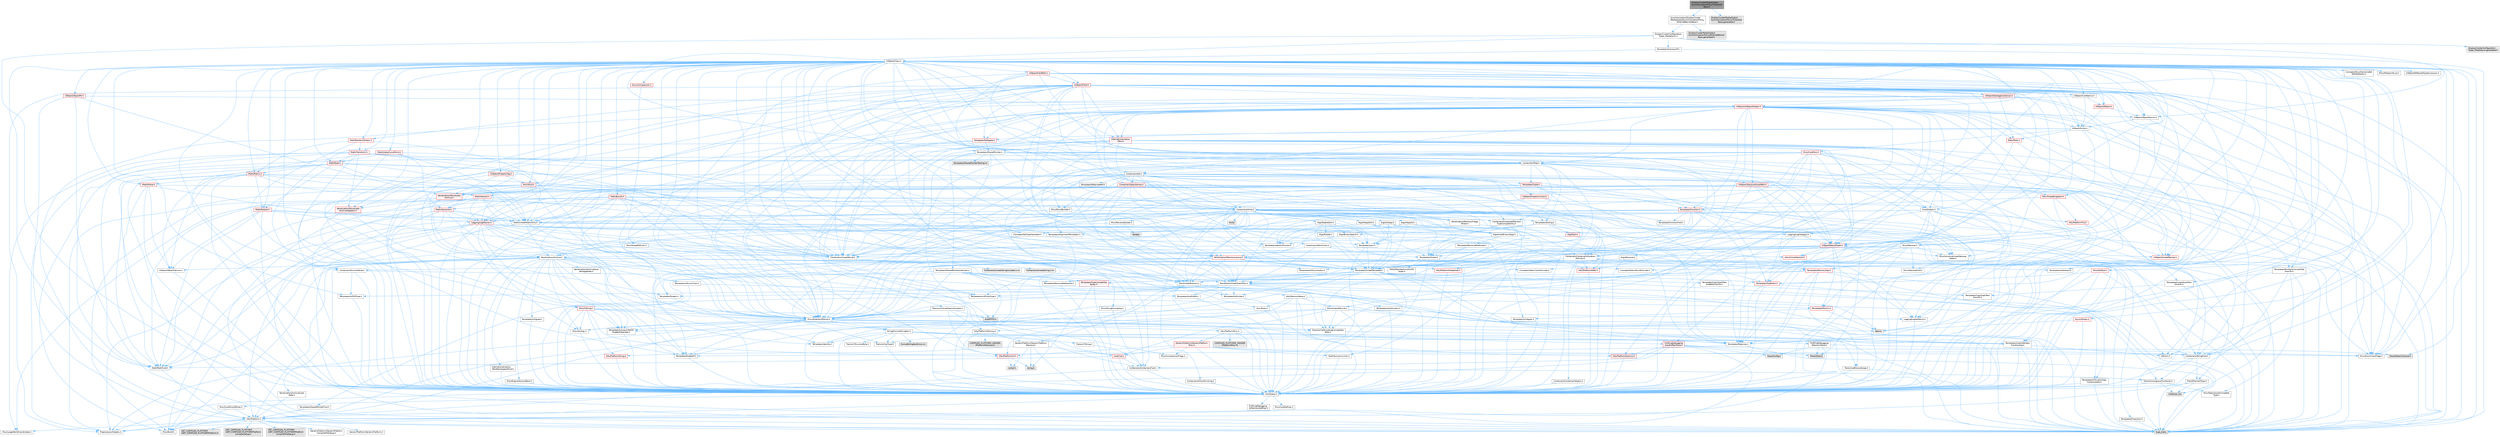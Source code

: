 digraph "DisplayClusterMediaOutputSynchronizationPolicyThresholdBase.h"
{
 // INTERACTIVE_SVG=YES
 // LATEX_PDF_SIZE
  bgcolor="transparent";
  edge [fontname=Helvetica,fontsize=10,labelfontname=Helvetica,labelfontsize=10];
  node [fontname=Helvetica,fontsize=10,shape=box,height=0.2,width=0.4];
  Node1 [id="Node000001",label="DisplayClusterMediaOutput\lSynchronizationPolicyThreshold\lBase.h",height=0.2,width=0.4,color="gray40", fillcolor="grey60", style="filled", fontcolor="black",tooltip=" "];
  Node1 -> Node2 [id="edge1_Node000001_Node000002",color="steelblue1",style="solid",tooltip=" "];
  Node2 [id="Node000002",label="Synchronization/DisplayCluster\lMediaOutputSynchronizationPolicy\lEthernetBarrierBase.h",height=0.2,width=0.4,color="grey40", fillcolor="white", style="filled",URL="$d0/d9e/DisplayClusterMediaOutputSynchronizationPolicyEthernetBarrierBase_8h.html",tooltip=" "];
  Node2 -> Node3 [id="edge2_Node000002_Node000003",color="steelblue1",style="solid",tooltip=" "];
  Node3 [id="Node000003",label="DisplayClusterConfiguration\lTypes_MediaSync.h",height=0.2,width=0.4,color="grey40", fillcolor="white", style="filled",URL="$de/d48/DisplayClusterConfigurationTypes__MediaSync_8h.html",tooltip=" "];
  Node3 -> Node4 [id="edge3_Node000003_Node000004",color="steelblue1",style="solid",tooltip=" "];
  Node4 [id="Node000004",label="CoreTypes.h",height=0.2,width=0.4,color="grey40", fillcolor="white", style="filled",URL="$dc/dec/CoreTypes_8h.html",tooltip=" "];
  Node4 -> Node5 [id="edge4_Node000004_Node000005",color="steelblue1",style="solid",tooltip=" "];
  Node5 [id="Node000005",label="HAL/Platform.h",height=0.2,width=0.4,color="grey40", fillcolor="white", style="filled",URL="$d9/dd0/Platform_8h.html",tooltip=" "];
  Node5 -> Node6 [id="edge5_Node000005_Node000006",color="steelblue1",style="solid",tooltip=" "];
  Node6 [id="Node000006",label="Misc/Build.h",height=0.2,width=0.4,color="grey40", fillcolor="white", style="filled",URL="$d3/dbb/Build_8h.html",tooltip=" "];
  Node5 -> Node7 [id="edge6_Node000005_Node000007",color="steelblue1",style="solid",tooltip=" "];
  Node7 [id="Node000007",label="Misc/LargeWorldCoordinates.h",height=0.2,width=0.4,color="grey40", fillcolor="white", style="filled",URL="$d2/dcb/LargeWorldCoordinates_8h.html",tooltip=" "];
  Node5 -> Node8 [id="edge7_Node000005_Node000008",color="steelblue1",style="solid",tooltip=" "];
  Node8 [id="Node000008",label="type_traits",height=0.2,width=0.4,color="grey60", fillcolor="#E0E0E0", style="filled",tooltip=" "];
  Node5 -> Node9 [id="edge8_Node000005_Node000009",color="steelblue1",style="solid",tooltip=" "];
  Node9 [id="Node000009",label="PreprocessorHelpers.h",height=0.2,width=0.4,color="grey40", fillcolor="white", style="filled",URL="$db/ddb/PreprocessorHelpers_8h.html",tooltip=" "];
  Node5 -> Node10 [id="edge9_Node000005_Node000010",color="steelblue1",style="solid",tooltip=" "];
  Node10 [id="Node000010",label="UBT_COMPILED_PLATFORM\l/UBT_COMPILED_PLATFORMPlatform\lCompilerPreSetup.h",height=0.2,width=0.4,color="grey60", fillcolor="#E0E0E0", style="filled",tooltip=" "];
  Node5 -> Node11 [id="edge10_Node000005_Node000011",color="steelblue1",style="solid",tooltip=" "];
  Node11 [id="Node000011",label="GenericPlatform/GenericPlatform\lCompilerPreSetup.h",height=0.2,width=0.4,color="grey40", fillcolor="white", style="filled",URL="$d9/dc8/GenericPlatformCompilerPreSetup_8h.html",tooltip=" "];
  Node5 -> Node12 [id="edge11_Node000005_Node000012",color="steelblue1",style="solid",tooltip=" "];
  Node12 [id="Node000012",label="GenericPlatform/GenericPlatform.h",height=0.2,width=0.4,color="grey40", fillcolor="white", style="filled",URL="$d6/d84/GenericPlatform_8h.html",tooltip=" "];
  Node5 -> Node13 [id="edge12_Node000005_Node000013",color="steelblue1",style="solid",tooltip=" "];
  Node13 [id="Node000013",label="UBT_COMPILED_PLATFORM\l/UBT_COMPILED_PLATFORMPlatform.h",height=0.2,width=0.4,color="grey60", fillcolor="#E0E0E0", style="filled",tooltip=" "];
  Node5 -> Node14 [id="edge13_Node000005_Node000014",color="steelblue1",style="solid",tooltip=" "];
  Node14 [id="Node000014",label="UBT_COMPILED_PLATFORM\l/UBT_COMPILED_PLATFORMPlatform\lCompilerSetup.h",height=0.2,width=0.4,color="grey60", fillcolor="#E0E0E0", style="filled",tooltip=" "];
  Node4 -> Node15 [id="edge14_Node000004_Node000015",color="steelblue1",style="solid",tooltip=" "];
  Node15 [id="Node000015",label="ProfilingDebugging\l/UMemoryDefines.h",height=0.2,width=0.4,color="grey40", fillcolor="white", style="filled",URL="$d2/da2/UMemoryDefines_8h.html",tooltip=" "];
  Node4 -> Node16 [id="edge15_Node000004_Node000016",color="steelblue1",style="solid",tooltip=" "];
  Node16 [id="Node000016",label="Misc/CoreMiscDefines.h",height=0.2,width=0.4,color="grey40", fillcolor="white", style="filled",URL="$da/d38/CoreMiscDefines_8h.html",tooltip=" "];
  Node16 -> Node5 [id="edge16_Node000016_Node000005",color="steelblue1",style="solid",tooltip=" "];
  Node16 -> Node9 [id="edge17_Node000016_Node000009",color="steelblue1",style="solid",tooltip=" "];
  Node4 -> Node17 [id="edge18_Node000004_Node000017",color="steelblue1",style="solid",tooltip=" "];
  Node17 [id="Node000017",label="Misc/CoreDefines.h",height=0.2,width=0.4,color="grey40", fillcolor="white", style="filled",URL="$d3/dd2/CoreDefines_8h.html",tooltip=" "];
  Node3 -> Node18 [id="edge19_Node000003_Node000018",color="steelblue1",style="solid",tooltip=" "];
  Node18 [id="Node000018",label="Templates/SharedPointer.h",height=0.2,width=0.4,color="grey40", fillcolor="white", style="filled",URL="$d2/d17/SharedPointer_8h.html",tooltip=" "];
  Node18 -> Node4 [id="edge20_Node000018_Node000004",color="steelblue1",style="solid",tooltip=" "];
  Node18 -> Node19 [id="edge21_Node000018_Node000019",color="steelblue1",style="solid",tooltip=" "];
  Node19 [id="Node000019",label="Misc/IntrusiveUnsetOptional\lState.h",height=0.2,width=0.4,color="grey40", fillcolor="white", style="filled",URL="$d2/d0a/IntrusiveUnsetOptionalState_8h.html",tooltip=" "];
  Node19 -> Node20 [id="edge22_Node000019_Node000020",color="steelblue1",style="solid",tooltip=" "];
  Node20 [id="Node000020",label="Misc/OptionalFwd.h",height=0.2,width=0.4,color="grey40", fillcolor="white", style="filled",URL="$dc/d50/OptionalFwd_8h.html",tooltip=" "];
  Node18 -> Node21 [id="edge23_Node000018_Node000021",color="steelblue1",style="solid",tooltip=" "];
  Node21 [id="Node000021",label="Templates/PointerIsConvertible\lFromTo.h",height=0.2,width=0.4,color="grey40", fillcolor="white", style="filled",URL="$d6/d65/PointerIsConvertibleFromTo_8h.html",tooltip=" "];
  Node21 -> Node4 [id="edge24_Node000021_Node000004",color="steelblue1",style="solid",tooltip=" "];
  Node21 -> Node22 [id="edge25_Node000021_Node000022",color="steelblue1",style="solid",tooltip=" "];
  Node22 [id="Node000022",label="Misc/StaticAssertComplete\lType.h",height=0.2,width=0.4,color="grey40", fillcolor="white", style="filled",URL="$d5/d4e/StaticAssertCompleteType_8h.html",tooltip=" "];
  Node21 -> Node23 [id="edge26_Node000021_Node000023",color="steelblue1",style="solid",tooltip=" "];
  Node23 [id="Node000023",label="Templates/LosesQualifiers\lFromTo.h",height=0.2,width=0.4,color="grey40", fillcolor="white", style="filled",URL="$d2/db3/LosesQualifiersFromTo_8h.html",tooltip=" "];
  Node23 -> Node24 [id="edge27_Node000023_Node000024",color="steelblue1",style="solid",tooltip=" "];
  Node24 [id="Node000024",label="Templates/CopyQualifiers\lFromTo.h",height=0.2,width=0.4,color="grey40", fillcolor="white", style="filled",URL="$d5/db4/CopyQualifiersFromTo_8h.html",tooltip=" "];
  Node23 -> Node8 [id="edge28_Node000023_Node000008",color="steelblue1",style="solid",tooltip=" "];
  Node21 -> Node8 [id="edge29_Node000021_Node000008",color="steelblue1",style="solid",tooltip=" "];
  Node18 -> Node25 [id="edge30_Node000018_Node000025",color="steelblue1",style="solid",tooltip=" "];
  Node25 [id="Node000025",label="Misc/AssertionMacros.h",height=0.2,width=0.4,color="grey40", fillcolor="white", style="filled",URL="$d0/dfa/AssertionMacros_8h.html",tooltip=" "];
  Node25 -> Node4 [id="edge31_Node000025_Node000004",color="steelblue1",style="solid",tooltip=" "];
  Node25 -> Node5 [id="edge32_Node000025_Node000005",color="steelblue1",style="solid",tooltip=" "];
  Node25 -> Node26 [id="edge33_Node000025_Node000026",color="steelblue1",style="solid",tooltip=" "];
  Node26 [id="Node000026",label="HAL/PlatformMisc.h",height=0.2,width=0.4,color="grey40", fillcolor="white", style="filled",URL="$d0/df5/PlatformMisc_8h.html",tooltip=" "];
  Node26 -> Node4 [id="edge34_Node000026_Node000004",color="steelblue1",style="solid",tooltip=" "];
  Node26 -> Node27 [id="edge35_Node000026_Node000027",color="steelblue1",style="solid",tooltip=" "];
  Node27 [id="Node000027",label="GenericPlatform/GenericPlatform\lMisc.h",height=0.2,width=0.4,color="red", fillcolor="#FFF0F0", style="filled",URL="$db/d9a/GenericPlatformMisc_8h.html",tooltip=" "];
  Node27 -> Node28 [id="edge36_Node000027_Node000028",color="steelblue1",style="solid",tooltip=" "];
  Node28 [id="Node000028",label="Containers/StringFwd.h",height=0.2,width=0.4,color="grey40", fillcolor="white", style="filled",URL="$df/d37/StringFwd_8h.html",tooltip=" "];
  Node28 -> Node4 [id="edge37_Node000028_Node000004",color="steelblue1",style="solid",tooltip=" "];
  Node28 -> Node29 [id="edge38_Node000028_Node000029",color="steelblue1",style="solid",tooltip=" "];
  Node29 [id="Node000029",label="Traits/ElementType.h",height=0.2,width=0.4,color="grey40", fillcolor="white", style="filled",URL="$d5/d4f/ElementType_8h.html",tooltip=" "];
  Node29 -> Node5 [id="edge39_Node000029_Node000005",color="steelblue1",style="solid",tooltip=" "];
  Node29 -> Node30 [id="edge40_Node000029_Node000030",color="steelblue1",style="solid",tooltip=" "];
  Node30 [id="Node000030",label="initializer_list",height=0.2,width=0.4,color="grey60", fillcolor="#E0E0E0", style="filled",tooltip=" "];
  Node29 -> Node8 [id="edge41_Node000029_Node000008",color="steelblue1",style="solid",tooltip=" "];
  Node28 -> Node31 [id="edge42_Node000028_Node000031",color="steelblue1",style="solid",tooltip=" "];
  Node31 [id="Node000031",label="Traits/IsContiguousContainer.h",height=0.2,width=0.4,color="grey40", fillcolor="white", style="filled",URL="$d5/d3c/IsContiguousContainer_8h.html",tooltip=" "];
  Node31 -> Node4 [id="edge43_Node000031_Node000004",color="steelblue1",style="solid",tooltip=" "];
  Node31 -> Node22 [id="edge44_Node000031_Node000022",color="steelblue1",style="solid",tooltip=" "];
  Node31 -> Node30 [id="edge45_Node000031_Node000030",color="steelblue1",style="solid",tooltip=" "];
  Node27 -> Node32 [id="edge46_Node000027_Node000032",color="steelblue1",style="solid",tooltip=" "];
  Node32 [id="Node000032",label="CoreFwd.h",height=0.2,width=0.4,color="red", fillcolor="#FFF0F0", style="filled",URL="$d1/d1e/CoreFwd_8h.html",tooltip=" "];
  Node32 -> Node4 [id="edge47_Node000032_Node000004",color="steelblue1",style="solid",tooltip=" "];
  Node32 -> Node33 [id="edge48_Node000032_Node000033",color="steelblue1",style="solid",tooltip=" "];
  Node33 [id="Node000033",label="Containers/ContainersFwd.h",height=0.2,width=0.4,color="grey40", fillcolor="white", style="filled",URL="$d4/d0a/ContainersFwd_8h.html",tooltip=" "];
  Node33 -> Node5 [id="edge49_Node000033_Node000005",color="steelblue1",style="solid",tooltip=" "];
  Node33 -> Node4 [id="edge50_Node000033_Node000004",color="steelblue1",style="solid",tooltip=" "];
  Node33 -> Node31 [id="edge51_Node000033_Node000031",color="steelblue1",style="solid",tooltip=" "];
  Node32 -> Node34 [id="edge52_Node000032_Node000034",color="steelblue1",style="solid",tooltip=" "];
  Node34 [id="Node000034",label="Math/MathFwd.h",height=0.2,width=0.4,color="grey40", fillcolor="white", style="filled",URL="$d2/d10/MathFwd_8h.html",tooltip=" "];
  Node34 -> Node5 [id="edge53_Node000034_Node000005",color="steelblue1",style="solid",tooltip=" "];
  Node27 -> Node4 [id="edge54_Node000027_Node000004",color="steelblue1",style="solid",tooltip=" "];
  Node27 -> Node37 [id="edge55_Node000027_Node000037",color="steelblue1",style="solid",tooltip=" "];
  Node37 [id="Node000037",label="HAL/PlatformCrt.h",height=0.2,width=0.4,color="red", fillcolor="#FFF0F0", style="filled",URL="$d8/d75/PlatformCrt_8h.html",tooltip=" "];
  Node37 -> Node39 [id="edge56_Node000037_Node000039",color="steelblue1",style="solid",tooltip=" "];
  Node39 [id="Node000039",label="wchar.h",height=0.2,width=0.4,color="grey60", fillcolor="#E0E0E0", style="filled",tooltip=" "];
  Node37 -> Node46 [id="edge57_Node000037_Node000046",color="steelblue1",style="solid",tooltip=" "];
  Node46 [id="Node000046",label="string.h",height=0.2,width=0.4,color="grey60", fillcolor="#E0E0E0", style="filled",tooltip=" "];
  Node27 -> Node47 [id="edge58_Node000027_Node000047",color="steelblue1",style="solid",tooltip=" "];
  Node47 [id="Node000047",label="Math/NumericLimits.h",height=0.2,width=0.4,color="grey40", fillcolor="white", style="filled",URL="$df/d1b/NumericLimits_8h.html",tooltip=" "];
  Node47 -> Node4 [id="edge59_Node000047_Node000004",color="steelblue1",style="solid",tooltip=" "];
  Node27 -> Node48 [id="edge60_Node000027_Node000048",color="steelblue1",style="solid",tooltip=" "];
  Node48 [id="Node000048",label="Misc/CompressionFlags.h",height=0.2,width=0.4,color="grey40", fillcolor="white", style="filled",URL="$d9/d76/CompressionFlags_8h.html",tooltip=" "];
  Node27 -> Node49 [id="edge61_Node000027_Node000049",color="steelblue1",style="solid",tooltip=" "];
  Node49 [id="Node000049",label="Misc/EnumClassFlags.h",height=0.2,width=0.4,color="grey40", fillcolor="white", style="filled",URL="$d8/de7/EnumClassFlags_8h.html",tooltip=" "];
  Node26 -> Node52 [id="edge62_Node000026_Node000052",color="steelblue1",style="solid",tooltip=" "];
  Node52 [id="Node000052",label="COMPILED_PLATFORM_HEADER\l(PlatformMisc.h)",height=0.2,width=0.4,color="grey60", fillcolor="#E0E0E0", style="filled",tooltip=" "];
  Node26 -> Node53 [id="edge63_Node000026_Node000053",color="steelblue1",style="solid",tooltip=" "];
  Node53 [id="Node000053",label="ProfilingDebugging\l/CpuProfilerTrace.h",height=0.2,width=0.4,color="red", fillcolor="#FFF0F0", style="filled",URL="$da/dcb/CpuProfilerTrace_8h.html",tooltip=" "];
  Node53 -> Node4 [id="edge64_Node000053_Node000004",color="steelblue1",style="solid",tooltip=" "];
  Node53 -> Node33 [id="edge65_Node000053_Node000033",color="steelblue1",style="solid",tooltip=" "];
  Node53 -> Node54 [id="edge66_Node000053_Node000054",color="steelblue1",style="solid",tooltip=" "];
  Node54 [id="Node000054",label="HAL/PlatformAtomics.h",height=0.2,width=0.4,color="red", fillcolor="#FFF0F0", style="filled",URL="$d3/d36/PlatformAtomics_8h.html",tooltip=" "];
  Node54 -> Node4 [id="edge67_Node000054_Node000004",color="steelblue1",style="solid",tooltip=" "];
  Node53 -> Node9 [id="edge68_Node000053_Node000009",color="steelblue1",style="solid",tooltip=" "];
  Node53 -> Node6 [id="edge69_Node000053_Node000006",color="steelblue1",style="solid",tooltip=" "];
  Node53 -> Node57 [id="edge70_Node000053_Node000057",color="steelblue1",style="solid",tooltip=" "];
  Node57 [id="Node000057",label="Trace/Config.h",height=0.2,width=0.4,color="grey60", fillcolor="#E0E0E0", style="filled",tooltip=" "];
  Node53 -> Node58 [id="edge71_Node000053_Node000058",color="steelblue1",style="solid",tooltip=" "];
  Node58 [id="Node000058",label="Trace/Detail/Channel.h",height=0.2,width=0.4,color="grey60", fillcolor="#E0E0E0", style="filled",tooltip=" "];
  Node53 -> Node60 [id="edge72_Node000053_Node000060",color="steelblue1",style="solid",tooltip=" "];
  Node60 [id="Node000060",label="Trace/Trace.h",height=0.2,width=0.4,color="grey60", fillcolor="#E0E0E0", style="filled",tooltip=" "];
  Node25 -> Node9 [id="edge73_Node000025_Node000009",color="steelblue1",style="solid",tooltip=" "];
  Node25 -> Node61 [id="edge74_Node000025_Node000061",color="steelblue1",style="solid",tooltip=" "];
  Node61 [id="Node000061",label="Templates/EnableIf.h",height=0.2,width=0.4,color="grey40", fillcolor="white", style="filled",URL="$d7/d60/EnableIf_8h.html",tooltip=" "];
  Node61 -> Node4 [id="edge75_Node000061_Node000004",color="steelblue1",style="solid",tooltip=" "];
  Node25 -> Node62 [id="edge76_Node000025_Node000062",color="steelblue1",style="solid",tooltip=" "];
  Node62 [id="Node000062",label="Templates/IsArrayOrRefOf\lTypeByPredicate.h",height=0.2,width=0.4,color="grey40", fillcolor="white", style="filled",URL="$d6/da1/IsArrayOrRefOfTypeByPredicate_8h.html",tooltip=" "];
  Node62 -> Node4 [id="edge77_Node000062_Node000004",color="steelblue1",style="solid",tooltip=" "];
  Node25 -> Node63 [id="edge78_Node000025_Node000063",color="steelblue1",style="solid",tooltip=" "];
  Node63 [id="Node000063",label="Templates/IsValidVariadic\lFunctionArg.h",height=0.2,width=0.4,color="grey40", fillcolor="white", style="filled",URL="$d0/dc8/IsValidVariadicFunctionArg_8h.html",tooltip=" "];
  Node63 -> Node4 [id="edge79_Node000063_Node000004",color="steelblue1",style="solid",tooltip=" "];
  Node63 -> Node64 [id="edge80_Node000063_Node000064",color="steelblue1",style="solid",tooltip=" "];
  Node64 [id="Node000064",label="IsEnum.h",height=0.2,width=0.4,color="grey40", fillcolor="white", style="filled",URL="$d4/de5/IsEnum_8h.html",tooltip=" "];
  Node63 -> Node8 [id="edge81_Node000063_Node000008",color="steelblue1",style="solid",tooltip=" "];
  Node25 -> Node65 [id="edge82_Node000025_Node000065",color="steelblue1",style="solid",tooltip=" "];
  Node65 [id="Node000065",label="Traits/IsCharEncodingCompatible\lWith.h",height=0.2,width=0.4,color="grey40", fillcolor="white", style="filled",URL="$df/dd1/IsCharEncodingCompatibleWith_8h.html",tooltip=" "];
  Node65 -> Node8 [id="edge83_Node000065_Node000008",color="steelblue1",style="solid",tooltip=" "];
  Node65 -> Node66 [id="edge84_Node000065_Node000066",color="steelblue1",style="solid",tooltip=" "];
  Node66 [id="Node000066",label="Traits/IsCharType.h",height=0.2,width=0.4,color="grey40", fillcolor="white", style="filled",URL="$db/d51/IsCharType_8h.html",tooltip=" "];
  Node66 -> Node4 [id="edge85_Node000066_Node000004",color="steelblue1",style="solid",tooltip=" "];
  Node25 -> Node67 [id="edge86_Node000025_Node000067",color="steelblue1",style="solid",tooltip=" "];
  Node67 [id="Node000067",label="Misc/VarArgs.h",height=0.2,width=0.4,color="grey40", fillcolor="white", style="filled",URL="$d5/d6f/VarArgs_8h.html",tooltip=" "];
  Node67 -> Node4 [id="edge87_Node000067_Node000004",color="steelblue1",style="solid",tooltip=" "];
  Node25 -> Node68 [id="edge88_Node000025_Node000068",color="steelblue1",style="solid",tooltip=" "];
  Node68 [id="Node000068",label="String/FormatStringSan.h",height=0.2,width=0.4,color="grey40", fillcolor="white", style="filled",URL="$d3/d8b/FormatStringSan_8h.html",tooltip=" "];
  Node68 -> Node8 [id="edge89_Node000068_Node000008",color="steelblue1",style="solid",tooltip=" "];
  Node68 -> Node4 [id="edge90_Node000068_Node000004",color="steelblue1",style="solid",tooltip=" "];
  Node68 -> Node69 [id="edge91_Node000068_Node000069",color="steelblue1",style="solid",tooltip=" "];
  Node69 [id="Node000069",label="Templates/Requires.h",height=0.2,width=0.4,color="grey40", fillcolor="white", style="filled",URL="$dc/d96/Requires_8h.html",tooltip=" "];
  Node69 -> Node61 [id="edge92_Node000069_Node000061",color="steelblue1",style="solid",tooltip=" "];
  Node69 -> Node8 [id="edge93_Node000069_Node000008",color="steelblue1",style="solid",tooltip=" "];
  Node68 -> Node70 [id="edge94_Node000068_Node000070",color="steelblue1",style="solid",tooltip=" "];
  Node70 [id="Node000070",label="Templates/Identity.h",height=0.2,width=0.4,color="grey40", fillcolor="white", style="filled",URL="$d0/dd5/Identity_8h.html",tooltip=" "];
  Node68 -> Node63 [id="edge95_Node000068_Node000063",color="steelblue1",style="solid",tooltip=" "];
  Node68 -> Node66 [id="edge96_Node000068_Node000066",color="steelblue1",style="solid",tooltip=" "];
  Node68 -> Node71 [id="edge97_Node000068_Node000071",color="steelblue1",style="solid",tooltip=" "];
  Node71 [id="Node000071",label="Traits/IsTEnumAsByte.h",height=0.2,width=0.4,color="grey40", fillcolor="white", style="filled",URL="$d1/de6/IsTEnumAsByte_8h.html",tooltip=" "];
  Node68 -> Node72 [id="edge98_Node000068_Node000072",color="steelblue1",style="solid",tooltip=" "];
  Node72 [id="Node000072",label="Traits/IsTString.h",height=0.2,width=0.4,color="grey40", fillcolor="white", style="filled",URL="$d0/df8/IsTString_8h.html",tooltip=" "];
  Node72 -> Node33 [id="edge99_Node000072_Node000033",color="steelblue1",style="solid",tooltip=" "];
  Node68 -> Node33 [id="edge100_Node000068_Node000033",color="steelblue1",style="solid",tooltip=" "];
  Node68 -> Node73 [id="edge101_Node000068_Node000073",color="steelblue1",style="solid",tooltip=" "];
  Node73 [id="Node000073",label="FormatStringSanErrors.inl",height=0.2,width=0.4,color="grey60", fillcolor="#E0E0E0", style="filled",tooltip=" "];
  Node25 -> Node74 [id="edge102_Node000025_Node000074",color="steelblue1",style="solid",tooltip=" "];
  Node74 [id="Node000074",label="atomic",height=0.2,width=0.4,color="grey60", fillcolor="#E0E0E0", style="filled",tooltip=" "];
  Node18 -> Node75 [id="edge103_Node000018_Node000075",color="steelblue1",style="solid",tooltip=" "];
  Node75 [id="Node000075",label="HAL/UnrealMemory.h",height=0.2,width=0.4,color="grey40", fillcolor="white", style="filled",URL="$d9/d96/UnrealMemory_8h.html",tooltip=" "];
  Node75 -> Node4 [id="edge104_Node000075_Node000004",color="steelblue1",style="solid",tooltip=" "];
  Node75 -> Node76 [id="edge105_Node000075_Node000076",color="steelblue1",style="solid",tooltip=" "];
  Node76 [id="Node000076",label="GenericPlatform/GenericPlatform\lMemory.h",height=0.2,width=0.4,color="grey40", fillcolor="white", style="filled",URL="$dd/d22/GenericPlatformMemory_8h.html",tooltip=" "];
  Node76 -> Node32 [id="edge106_Node000076_Node000032",color="steelblue1",style="solid",tooltip=" "];
  Node76 -> Node4 [id="edge107_Node000076_Node000004",color="steelblue1",style="solid",tooltip=" "];
  Node76 -> Node77 [id="edge108_Node000076_Node000077",color="steelblue1",style="solid",tooltip=" "];
  Node77 [id="Node000077",label="HAL/PlatformString.h",height=0.2,width=0.4,color="red", fillcolor="#FFF0F0", style="filled",URL="$db/db5/PlatformString_8h.html",tooltip=" "];
  Node77 -> Node4 [id="edge109_Node000077_Node000004",color="steelblue1",style="solid",tooltip=" "];
  Node76 -> Node46 [id="edge110_Node000076_Node000046",color="steelblue1",style="solid",tooltip=" "];
  Node76 -> Node39 [id="edge111_Node000076_Node000039",color="steelblue1",style="solid",tooltip=" "];
  Node75 -> Node79 [id="edge112_Node000075_Node000079",color="steelblue1",style="solid",tooltip=" "];
  Node79 [id="Node000079",label="HAL/MemoryBase.h",height=0.2,width=0.4,color="grey40", fillcolor="white", style="filled",URL="$d6/d9f/MemoryBase_8h.html",tooltip=" "];
  Node79 -> Node4 [id="edge113_Node000079_Node000004",color="steelblue1",style="solid",tooltip=" "];
  Node79 -> Node54 [id="edge114_Node000079_Node000054",color="steelblue1",style="solid",tooltip=" "];
  Node79 -> Node37 [id="edge115_Node000079_Node000037",color="steelblue1",style="solid",tooltip=" "];
  Node79 -> Node80 [id="edge116_Node000079_Node000080",color="steelblue1",style="solid",tooltip=" "];
  Node80 [id="Node000080",label="Misc/Exec.h",height=0.2,width=0.4,color="grey40", fillcolor="white", style="filled",URL="$de/ddb/Exec_8h.html",tooltip=" "];
  Node80 -> Node4 [id="edge117_Node000080_Node000004",color="steelblue1",style="solid",tooltip=" "];
  Node80 -> Node25 [id="edge118_Node000080_Node000025",color="steelblue1",style="solid",tooltip=" "];
  Node79 -> Node81 [id="edge119_Node000079_Node000081",color="steelblue1",style="solid",tooltip=" "];
  Node81 [id="Node000081",label="Misc/OutputDevice.h",height=0.2,width=0.4,color="grey40", fillcolor="white", style="filled",URL="$d7/d32/OutputDevice_8h.html",tooltip=" "];
  Node81 -> Node32 [id="edge120_Node000081_Node000032",color="steelblue1",style="solid",tooltip=" "];
  Node81 -> Node4 [id="edge121_Node000081_Node000004",color="steelblue1",style="solid",tooltip=" "];
  Node81 -> Node82 [id="edge122_Node000081_Node000082",color="steelblue1",style="solid",tooltip=" "];
  Node82 [id="Node000082",label="Logging/LogVerbosity.h",height=0.2,width=0.4,color="grey40", fillcolor="white", style="filled",URL="$d2/d8f/LogVerbosity_8h.html",tooltip=" "];
  Node82 -> Node4 [id="edge123_Node000082_Node000004",color="steelblue1",style="solid",tooltip=" "];
  Node81 -> Node67 [id="edge124_Node000081_Node000067",color="steelblue1",style="solid",tooltip=" "];
  Node81 -> Node62 [id="edge125_Node000081_Node000062",color="steelblue1",style="solid",tooltip=" "];
  Node81 -> Node63 [id="edge126_Node000081_Node000063",color="steelblue1",style="solid",tooltip=" "];
  Node81 -> Node65 [id="edge127_Node000081_Node000065",color="steelblue1",style="solid",tooltip=" "];
  Node79 -> Node83 [id="edge128_Node000079_Node000083",color="steelblue1",style="solid",tooltip=" "];
  Node83 [id="Node000083",label="Templates/Atomic.h",height=0.2,width=0.4,color="red", fillcolor="#FFF0F0", style="filled",URL="$d3/d91/Atomic_8h.html",tooltip=" "];
  Node83 -> Node86 [id="edge129_Node000083_Node000086",color="steelblue1",style="solid",tooltip=" "];
  Node86 [id="Node000086",label="Templates/IsIntegral.h",height=0.2,width=0.4,color="grey40", fillcolor="white", style="filled",URL="$da/d64/IsIntegral_8h.html",tooltip=" "];
  Node86 -> Node4 [id="edge130_Node000086_Node000004",color="steelblue1",style="solid",tooltip=" "];
  Node83 -> Node74 [id="edge131_Node000083_Node000074",color="steelblue1",style="solid",tooltip=" "];
  Node75 -> Node92 [id="edge132_Node000075_Node000092",color="steelblue1",style="solid",tooltip=" "];
  Node92 [id="Node000092",label="HAL/PlatformMemory.h",height=0.2,width=0.4,color="grey40", fillcolor="white", style="filled",URL="$de/d68/PlatformMemory_8h.html",tooltip=" "];
  Node92 -> Node4 [id="edge133_Node000092_Node000004",color="steelblue1",style="solid",tooltip=" "];
  Node92 -> Node76 [id="edge134_Node000092_Node000076",color="steelblue1",style="solid",tooltip=" "];
  Node92 -> Node93 [id="edge135_Node000092_Node000093",color="steelblue1",style="solid",tooltip=" "];
  Node93 [id="Node000093",label="COMPILED_PLATFORM_HEADER\l(PlatformMemory.h)",height=0.2,width=0.4,color="grey60", fillcolor="#E0E0E0", style="filled",tooltip=" "];
  Node75 -> Node94 [id="edge136_Node000075_Node000094",color="steelblue1",style="solid",tooltip=" "];
  Node94 [id="Node000094",label="ProfilingDebugging\l/MemoryTrace.h",height=0.2,width=0.4,color="grey40", fillcolor="white", style="filled",URL="$da/dd7/MemoryTrace_8h.html",tooltip=" "];
  Node94 -> Node5 [id="edge137_Node000094_Node000005",color="steelblue1",style="solid",tooltip=" "];
  Node94 -> Node49 [id="edge138_Node000094_Node000049",color="steelblue1",style="solid",tooltip=" "];
  Node94 -> Node57 [id="edge139_Node000094_Node000057",color="steelblue1",style="solid",tooltip=" "];
  Node94 -> Node60 [id="edge140_Node000094_Node000060",color="steelblue1",style="solid",tooltip=" "];
  Node75 -> Node95 [id="edge141_Node000075_Node000095",color="steelblue1",style="solid",tooltip=" "];
  Node95 [id="Node000095",label="Templates/IsPointer.h",height=0.2,width=0.4,color="grey40", fillcolor="white", style="filled",URL="$d7/d05/IsPointer_8h.html",tooltip=" "];
  Node95 -> Node4 [id="edge142_Node000095_Node000004",color="steelblue1",style="solid",tooltip=" "];
  Node18 -> Node96 [id="edge143_Node000018_Node000096",color="steelblue1",style="solid",tooltip=" "];
  Node96 [id="Node000096",label="Containers/Array.h",height=0.2,width=0.4,color="grey40", fillcolor="white", style="filled",URL="$df/dd0/Array_8h.html",tooltip=" "];
  Node96 -> Node4 [id="edge144_Node000096_Node000004",color="steelblue1",style="solid",tooltip=" "];
  Node96 -> Node25 [id="edge145_Node000096_Node000025",color="steelblue1",style="solid",tooltip=" "];
  Node96 -> Node19 [id="edge146_Node000096_Node000019",color="steelblue1",style="solid",tooltip=" "];
  Node96 -> Node97 [id="edge147_Node000096_Node000097",color="steelblue1",style="solid",tooltip=" "];
  Node97 [id="Node000097",label="Misc/ReverseIterate.h",height=0.2,width=0.4,color="grey40", fillcolor="white", style="filled",URL="$db/de3/ReverseIterate_8h.html",tooltip=" "];
  Node97 -> Node5 [id="edge148_Node000097_Node000005",color="steelblue1",style="solid",tooltip=" "];
  Node97 -> Node98 [id="edge149_Node000097_Node000098",color="steelblue1",style="solid",tooltip=" "];
  Node98 [id="Node000098",label="iterator",height=0.2,width=0.4,color="grey60", fillcolor="#E0E0E0", style="filled",tooltip=" "];
  Node96 -> Node75 [id="edge150_Node000096_Node000075",color="steelblue1",style="solid",tooltip=" "];
  Node96 -> Node99 [id="edge151_Node000096_Node000099",color="steelblue1",style="solid",tooltip=" "];
  Node99 [id="Node000099",label="Templates/UnrealTypeTraits.h",height=0.2,width=0.4,color="grey40", fillcolor="white", style="filled",URL="$d2/d2d/UnrealTypeTraits_8h.html",tooltip=" "];
  Node99 -> Node4 [id="edge152_Node000099_Node000004",color="steelblue1",style="solid",tooltip=" "];
  Node99 -> Node95 [id="edge153_Node000099_Node000095",color="steelblue1",style="solid",tooltip=" "];
  Node99 -> Node25 [id="edge154_Node000099_Node000025",color="steelblue1",style="solid",tooltip=" "];
  Node99 -> Node88 [id="edge155_Node000099_Node000088",color="steelblue1",style="solid",tooltip=" "];
  Node88 [id="Node000088",label="Templates/AndOrNot.h",height=0.2,width=0.4,color="grey40", fillcolor="white", style="filled",URL="$db/d0a/AndOrNot_8h.html",tooltip=" "];
  Node88 -> Node4 [id="edge156_Node000088_Node000004",color="steelblue1",style="solid",tooltip=" "];
  Node99 -> Node61 [id="edge157_Node000099_Node000061",color="steelblue1",style="solid",tooltip=" "];
  Node99 -> Node100 [id="edge158_Node000099_Node000100",color="steelblue1",style="solid",tooltip=" "];
  Node100 [id="Node000100",label="Templates/IsArithmetic.h",height=0.2,width=0.4,color="grey40", fillcolor="white", style="filled",URL="$d2/d5d/IsArithmetic_8h.html",tooltip=" "];
  Node100 -> Node4 [id="edge159_Node000100_Node000004",color="steelblue1",style="solid",tooltip=" "];
  Node99 -> Node64 [id="edge160_Node000099_Node000064",color="steelblue1",style="solid",tooltip=" "];
  Node99 -> Node101 [id="edge161_Node000099_Node000101",color="steelblue1",style="solid",tooltip=" "];
  Node101 [id="Node000101",label="Templates/Models.h",height=0.2,width=0.4,color="grey40", fillcolor="white", style="filled",URL="$d3/d0c/Models_8h.html",tooltip=" "];
  Node101 -> Node70 [id="edge162_Node000101_Node000070",color="steelblue1",style="solid",tooltip=" "];
  Node99 -> Node102 [id="edge163_Node000099_Node000102",color="steelblue1",style="solid",tooltip=" "];
  Node102 [id="Node000102",label="Templates/IsPODType.h",height=0.2,width=0.4,color="grey40", fillcolor="white", style="filled",URL="$d7/db1/IsPODType_8h.html",tooltip=" "];
  Node102 -> Node4 [id="edge164_Node000102_Node000004",color="steelblue1",style="solid",tooltip=" "];
  Node99 -> Node103 [id="edge165_Node000099_Node000103",color="steelblue1",style="solid",tooltip=" "];
  Node103 [id="Node000103",label="Templates/IsUECoreType.h",height=0.2,width=0.4,color="grey40", fillcolor="white", style="filled",URL="$d1/db8/IsUECoreType_8h.html",tooltip=" "];
  Node103 -> Node4 [id="edge166_Node000103_Node000004",color="steelblue1",style="solid",tooltip=" "];
  Node103 -> Node8 [id="edge167_Node000103_Node000008",color="steelblue1",style="solid",tooltip=" "];
  Node99 -> Node89 [id="edge168_Node000099_Node000089",color="steelblue1",style="solid",tooltip=" "];
  Node89 [id="Node000089",label="Templates/IsTriviallyCopy\lConstructible.h",height=0.2,width=0.4,color="grey40", fillcolor="white", style="filled",URL="$d3/d78/IsTriviallyCopyConstructible_8h.html",tooltip=" "];
  Node89 -> Node4 [id="edge169_Node000089_Node000004",color="steelblue1",style="solid",tooltip=" "];
  Node89 -> Node8 [id="edge170_Node000089_Node000008",color="steelblue1",style="solid",tooltip=" "];
  Node96 -> Node104 [id="edge171_Node000096_Node000104",color="steelblue1",style="solid",tooltip=" "];
  Node104 [id="Node000104",label="Templates/UnrealTemplate.h",height=0.2,width=0.4,color="grey40", fillcolor="white", style="filled",URL="$d4/d24/UnrealTemplate_8h.html",tooltip=" "];
  Node104 -> Node4 [id="edge172_Node000104_Node000004",color="steelblue1",style="solid",tooltip=" "];
  Node104 -> Node95 [id="edge173_Node000104_Node000095",color="steelblue1",style="solid",tooltip=" "];
  Node104 -> Node75 [id="edge174_Node000104_Node000075",color="steelblue1",style="solid",tooltip=" "];
  Node104 -> Node105 [id="edge175_Node000104_Node000105",color="steelblue1",style="solid",tooltip=" "];
  Node105 [id="Node000105",label="Templates/CopyQualifiers\lAndRefsFromTo.h",height=0.2,width=0.4,color="grey40", fillcolor="white", style="filled",URL="$d3/db3/CopyQualifiersAndRefsFromTo_8h.html",tooltip=" "];
  Node105 -> Node24 [id="edge176_Node000105_Node000024",color="steelblue1",style="solid",tooltip=" "];
  Node104 -> Node99 [id="edge177_Node000104_Node000099",color="steelblue1",style="solid",tooltip=" "];
  Node104 -> Node106 [id="edge178_Node000104_Node000106",color="steelblue1",style="solid",tooltip=" "];
  Node106 [id="Node000106",label="Templates/RemoveReference.h",height=0.2,width=0.4,color="grey40", fillcolor="white", style="filled",URL="$da/dbe/RemoveReference_8h.html",tooltip=" "];
  Node106 -> Node4 [id="edge179_Node000106_Node000004",color="steelblue1",style="solid",tooltip=" "];
  Node104 -> Node69 [id="edge180_Node000104_Node000069",color="steelblue1",style="solid",tooltip=" "];
  Node104 -> Node107 [id="edge181_Node000104_Node000107",color="steelblue1",style="solid",tooltip=" "];
  Node107 [id="Node000107",label="Templates/TypeCompatible\lBytes.h",height=0.2,width=0.4,color="red", fillcolor="#FFF0F0", style="filled",URL="$df/d0a/TypeCompatibleBytes_8h.html",tooltip=" "];
  Node107 -> Node4 [id="edge182_Node000107_Node000004",color="steelblue1",style="solid",tooltip=" "];
  Node107 -> Node46 [id="edge183_Node000107_Node000046",color="steelblue1",style="solid",tooltip=" "];
  Node107 -> Node8 [id="edge184_Node000107_Node000008",color="steelblue1",style="solid",tooltip=" "];
  Node104 -> Node70 [id="edge185_Node000104_Node000070",color="steelblue1",style="solid",tooltip=" "];
  Node104 -> Node31 [id="edge186_Node000104_Node000031",color="steelblue1",style="solid",tooltip=" "];
  Node104 -> Node108 [id="edge187_Node000104_Node000108",color="steelblue1",style="solid",tooltip=" "];
  Node108 [id="Node000108",label="Traits/UseBitwiseSwap.h",height=0.2,width=0.4,color="grey40", fillcolor="white", style="filled",URL="$db/df3/UseBitwiseSwap_8h.html",tooltip=" "];
  Node108 -> Node4 [id="edge188_Node000108_Node000004",color="steelblue1",style="solid",tooltip=" "];
  Node108 -> Node8 [id="edge189_Node000108_Node000008",color="steelblue1",style="solid",tooltip=" "];
  Node104 -> Node8 [id="edge190_Node000104_Node000008",color="steelblue1",style="solid",tooltip=" "];
  Node96 -> Node109 [id="edge191_Node000096_Node000109",color="steelblue1",style="solid",tooltip=" "];
  Node109 [id="Node000109",label="Containers/AllowShrinking.h",height=0.2,width=0.4,color="grey40", fillcolor="white", style="filled",URL="$d7/d1a/AllowShrinking_8h.html",tooltip=" "];
  Node109 -> Node4 [id="edge192_Node000109_Node000004",color="steelblue1",style="solid",tooltip=" "];
  Node96 -> Node110 [id="edge193_Node000096_Node000110",color="steelblue1",style="solid",tooltip=" "];
  Node110 [id="Node000110",label="Containers/ContainerAllocation\lPolicies.h",height=0.2,width=0.4,color="grey40", fillcolor="white", style="filled",URL="$d7/dff/ContainerAllocationPolicies_8h.html",tooltip=" "];
  Node110 -> Node4 [id="edge194_Node000110_Node000004",color="steelblue1",style="solid",tooltip=" "];
  Node110 -> Node111 [id="edge195_Node000110_Node000111",color="steelblue1",style="solid",tooltip=" "];
  Node111 [id="Node000111",label="Containers/ContainerHelpers.h",height=0.2,width=0.4,color="grey40", fillcolor="white", style="filled",URL="$d7/d33/ContainerHelpers_8h.html",tooltip=" "];
  Node111 -> Node4 [id="edge196_Node000111_Node000004",color="steelblue1",style="solid",tooltip=" "];
  Node110 -> Node110 [id="edge197_Node000110_Node000110",color="steelblue1",style="solid",tooltip=" "];
  Node110 -> Node112 [id="edge198_Node000110_Node000112",color="steelblue1",style="solid",tooltip=" "];
  Node112 [id="Node000112",label="HAL/PlatformMath.h",height=0.2,width=0.4,color="red", fillcolor="#FFF0F0", style="filled",URL="$dc/d53/PlatformMath_8h.html",tooltip=" "];
  Node112 -> Node4 [id="edge199_Node000112_Node000004",color="steelblue1",style="solid",tooltip=" "];
  Node110 -> Node75 [id="edge200_Node000110_Node000075",color="steelblue1",style="solid",tooltip=" "];
  Node110 -> Node47 [id="edge201_Node000110_Node000047",color="steelblue1",style="solid",tooltip=" "];
  Node110 -> Node25 [id="edge202_Node000110_Node000025",color="steelblue1",style="solid",tooltip=" "];
  Node110 -> Node120 [id="edge203_Node000110_Node000120",color="steelblue1",style="solid",tooltip=" "];
  Node120 [id="Node000120",label="Templates/IsPolymorphic.h",height=0.2,width=0.4,color="grey40", fillcolor="white", style="filled",URL="$dc/d20/IsPolymorphic_8h.html",tooltip=" "];
  Node110 -> Node121 [id="edge204_Node000110_Node000121",color="steelblue1",style="solid",tooltip=" "];
  Node121 [id="Node000121",label="Templates/MemoryOps.h",height=0.2,width=0.4,color="red", fillcolor="#FFF0F0", style="filled",URL="$db/dea/MemoryOps_8h.html",tooltip=" "];
  Node121 -> Node4 [id="edge205_Node000121_Node000004",color="steelblue1",style="solid",tooltip=" "];
  Node121 -> Node75 [id="edge206_Node000121_Node000075",color="steelblue1",style="solid",tooltip=" "];
  Node121 -> Node89 [id="edge207_Node000121_Node000089",color="steelblue1",style="solid",tooltip=" "];
  Node121 -> Node69 [id="edge208_Node000121_Node000069",color="steelblue1",style="solid",tooltip=" "];
  Node121 -> Node99 [id="edge209_Node000121_Node000099",color="steelblue1",style="solid",tooltip=" "];
  Node121 -> Node108 [id="edge210_Node000121_Node000108",color="steelblue1",style="solid",tooltip=" "];
  Node121 -> Node8 [id="edge211_Node000121_Node000008",color="steelblue1",style="solid",tooltip=" "];
  Node110 -> Node107 [id="edge212_Node000110_Node000107",color="steelblue1",style="solid",tooltip=" "];
  Node110 -> Node8 [id="edge213_Node000110_Node000008",color="steelblue1",style="solid",tooltip=" "];
  Node96 -> Node122 [id="edge214_Node000096_Node000122",color="steelblue1",style="solid",tooltip=" "];
  Node122 [id="Node000122",label="Containers/ContainerElement\lTypeCompatibility.h",height=0.2,width=0.4,color="grey40", fillcolor="white", style="filled",URL="$df/ddf/ContainerElementTypeCompatibility_8h.html",tooltip=" "];
  Node122 -> Node4 [id="edge215_Node000122_Node000004",color="steelblue1",style="solid",tooltip=" "];
  Node122 -> Node99 [id="edge216_Node000122_Node000099",color="steelblue1",style="solid",tooltip=" "];
  Node96 -> Node123 [id="edge217_Node000096_Node000123",color="steelblue1",style="solid",tooltip=" "];
  Node123 [id="Node000123",label="Serialization/Archive.h",height=0.2,width=0.4,color="grey40", fillcolor="white", style="filled",URL="$d7/d3b/Archive_8h.html",tooltip=" "];
  Node123 -> Node32 [id="edge218_Node000123_Node000032",color="steelblue1",style="solid",tooltip=" "];
  Node123 -> Node4 [id="edge219_Node000123_Node000004",color="steelblue1",style="solid",tooltip=" "];
  Node123 -> Node124 [id="edge220_Node000123_Node000124",color="steelblue1",style="solid",tooltip=" "];
  Node124 [id="Node000124",label="HAL/PlatformProperties.h",height=0.2,width=0.4,color="red", fillcolor="#FFF0F0", style="filled",URL="$d9/db0/PlatformProperties_8h.html",tooltip=" "];
  Node124 -> Node4 [id="edge221_Node000124_Node000004",color="steelblue1",style="solid",tooltip=" "];
  Node123 -> Node127 [id="edge222_Node000123_Node000127",color="steelblue1",style="solid",tooltip=" "];
  Node127 [id="Node000127",label="Internationalization\l/TextNamespaceFwd.h",height=0.2,width=0.4,color="grey40", fillcolor="white", style="filled",URL="$d8/d97/TextNamespaceFwd_8h.html",tooltip=" "];
  Node127 -> Node4 [id="edge223_Node000127_Node000004",color="steelblue1",style="solid",tooltip=" "];
  Node123 -> Node34 [id="edge224_Node000123_Node000034",color="steelblue1",style="solid",tooltip=" "];
  Node123 -> Node25 [id="edge225_Node000123_Node000025",color="steelblue1",style="solid",tooltip=" "];
  Node123 -> Node6 [id="edge226_Node000123_Node000006",color="steelblue1",style="solid",tooltip=" "];
  Node123 -> Node48 [id="edge227_Node000123_Node000048",color="steelblue1",style="solid",tooltip=" "];
  Node123 -> Node128 [id="edge228_Node000123_Node000128",color="steelblue1",style="solid",tooltip=" "];
  Node128 [id="Node000128",label="Misc/EngineVersionBase.h",height=0.2,width=0.4,color="grey40", fillcolor="white", style="filled",URL="$d5/d2b/EngineVersionBase_8h.html",tooltip=" "];
  Node128 -> Node4 [id="edge229_Node000128_Node000004",color="steelblue1",style="solid",tooltip=" "];
  Node123 -> Node67 [id="edge230_Node000123_Node000067",color="steelblue1",style="solid",tooltip=" "];
  Node123 -> Node129 [id="edge231_Node000123_Node000129",color="steelblue1",style="solid",tooltip=" "];
  Node129 [id="Node000129",label="Serialization/ArchiveCook\lData.h",height=0.2,width=0.4,color="grey40", fillcolor="white", style="filled",URL="$dc/db6/ArchiveCookData_8h.html",tooltip=" "];
  Node129 -> Node5 [id="edge232_Node000129_Node000005",color="steelblue1",style="solid",tooltip=" "];
  Node123 -> Node130 [id="edge233_Node000123_Node000130",color="steelblue1",style="solid",tooltip=" "];
  Node130 [id="Node000130",label="Serialization/ArchiveSave\lPackageData.h",height=0.2,width=0.4,color="grey40", fillcolor="white", style="filled",URL="$d1/d37/ArchiveSavePackageData_8h.html",tooltip=" "];
  Node123 -> Node61 [id="edge234_Node000123_Node000061",color="steelblue1",style="solid",tooltip=" "];
  Node123 -> Node62 [id="edge235_Node000123_Node000062",color="steelblue1",style="solid",tooltip=" "];
  Node123 -> Node131 [id="edge236_Node000123_Node000131",color="steelblue1",style="solid",tooltip=" "];
  Node131 [id="Node000131",label="Templates/IsEnumClass.h",height=0.2,width=0.4,color="grey40", fillcolor="white", style="filled",URL="$d7/d15/IsEnumClass_8h.html",tooltip=" "];
  Node131 -> Node4 [id="edge237_Node000131_Node000004",color="steelblue1",style="solid",tooltip=" "];
  Node131 -> Node88 [id="edge238_Node000131_Node000088",color="steelblue1",style="solid",tooltip=" "];
  Node123 -> Node117 [id="edge239_Node000123_Node000117",color="steelblue1",style="solid",tooltip=" "];
  Node117 [id="Node000117",label="Templates/IsSigned.h",height=0.2,width=0.4,color="grey40", fillcolor="white", style="filled",URL="$d8/dd8/IsSigned_8h.html",tooltip=" "];
  Node117 -> Node4 [id="edge240_Node000117_Node000004",color="steelblue1",style="solid",tooltip=" "];
  Node123 -> Node63 [id="edge241_Node000123_Node000063",color="steelblue1",style="solid",tooltip=" "];
  Node123 -> Node104 [id="edge242_Node000123_Node000104",color="steelblue1",style="solid",tooltip=" "];
  Node123 -> Node65 [id="edge243_Node000123_Node000065",color="steelblue1",style="solid",tooltip=" "];
  Node123 -> Node132 [id="edge244_Node000123_Node000132",color="steelblue1",style="solid",tooltip=" "];
  Node132 [id="Node000132",label="UObject/ObjectVersion.h",height=0.2,width=0.4,color="grey40", fillcolor="white", style="filled",URL="$da/d63/ObjectVersion_8h.html",tooltip=" "];
  Node132 -> Node4 [id="edge245_Node000132_Node000004",color="steelblue1",style="solid",tooltip=" "];
  Node96 -> Node133 [id="edge246_Node000096_Node000133",color="steelblue1",style="solid",tooltip=" "];
  Node133 [id="Node000133",label="Serialization/MemoryImage\lWriter.h",height=0.2,width=0.4,color="grey40", fillcolor="white", style="filled",URL="$d0/d08/MemoryImageWriter_8h.html",tooltip=" "];
  Node133 -> Node4 [id="edge247_Node000133_Node000004",color="steelblue1",style="solid",tooltip=" "];
  Node133 -> Node134 [id="edge248_Node000133_Node000134",color="steelblue1",style="solid",tooltip=" "];
  Node134 [id="Node000134",label="Serialization/MemoryLayout.h",height=0.2,width=0.4,color="red", fillcolor="#FFF0F0", style="filled",URL="$d7/d66/MemoryLayout_8h.html",tooltip=" "];
  Node134 -> Node135 [id="edge249_Node000134_Node000135",color="steelblue1",style="solid",tooltip=" "];
  Node135 [id="Node000135",label="Concepts/StaticClassProvider.h",height=0.2,width=0.4,color="grey40", fillcolor="white", style="filled",URL="$dd/d83/StaticClassProvider_8h.html",tooltip=" "];
  Node134 -> Node136 [id="edge250_Node000134_Node000136",color="steelblue1",style="solid",tooltip=" "];
  Node136 [id="Node000136",label="Concepts/StaticStructProvider.h",height=0.2,width=0.4,color="grey40", fillcolor="white", style="filled",URL="$d5/d77/StaticStructProvider_8h.html",tooltip=" "];
  Node134 -> Node137 [id="edge251_Node000134_Node000137",color="steelblue1",style="solid",tooltip=" "];
  Node137 [id="Node000137",label="Containers/EnumAsByte.h",height=0.2,width=0.4,color="grey40", fillcolor="white", style="filled",URL="$d6/d9a/EnumAsByte_8h.html",tooltip=" "];
  Node137 -> Node4 [id="edge252_Node000137_Node000004",color="steelblue1",style="solid",tooltip=" "];
  Node137 -> Node102 [id="edge253_Node000137_Node000102",color="steelblue1",style="solid",tooltip=" "];
  Node137 -> Node138 [id="edge254_Node000137_Node000138",color="steelblue1",style="solid",tooltip=" "];
  Node138 [id="Node000138",label="Templates/TypeHash.h",height=0.2,width=0.4,color="red", fillcolor="#FFF0F0", style="filled",URL="$d1/d62/TypeHash_8h.html",tooltip=" "];
  Node138 -> Node4 [id="edge255_Node000138_Node000004",color="steelblue1",style="solid",tooltip=" "];
  Node138 -> Node69 [id="edge256_Node000138_Node000069",color="steelblue1",style="solid",tooltip=" "];
  Node138 -> Node8 [id="edge257_Node000138_Node000008",color="steelblue1",style="solid",tooltip=" "];
  Node134 -> Node28 [id="edge258_Node000134_Node000028",color="steelblue1",style="solid",tooltip=" "];
  Node134 -> Node75 [id="edge259_Node000134_Node000075",color="steelblue1",style="solid",tooltip=" "];
  Node134 -> Node61 [id="edge260_Node000134_Node000061",color="steelblue1",style="solid",tooltip=" "];
  Node134 -> Node146 [id="edge261_Node000134_Node000146",color="steelblue1",style="solid",tooltip=" "];
  Node146 [id="Node000146",label="Templates/IsAbstract.h",height=0.2,width=0.4,color="grey40", fillcolor="white", style="filled",URL="$d8/db7/IsAbstract_8h.html",tooltip=" "];
  Node134 -> Node120 [id="edge262_Node000134_Node000120",color="steelblue1",style="solid",tooltip=" "];
  Node134 -> Node101 [id="edge263_Node000134_Node000101",color="steelblue1",style="solid",tooltip=" "];
  Node134 -> Node104 [id="edge264_Node000134_Node000104",color="steelblue1",style="solid",tooltip=" "];
  Node96 -> Node147 [id="edge265_Node000096_Node000147",color="steelblue1",style="solid",tooltip=" "];
  Node147 [id="Node000147",label="Algo/Heapify.h",height=0.2,width=0.4,color="grey40", fillcolor="white", style="filled",URL="$d0/d2a/Heapify_8h.html",tooltip=" "];
  Node147 -> Node148 [id="edge266_Node000147_Node000148",color="steelblue1",style="solid",tooltip=" "];
  Node148 [id="Node000148",label="Algo/Impl/BinaryHeap.h",height=0.2,width=0.4,color="grey40", fillcolor="white", style="filled",URL="$d7/da3/Algo_2Impl_2BinaryHeap_8h.html",tooltip=" "];
  Node148 -> Node149 [id="edge267_Node000148_Node000149",color="steelblue1",style="solid",tooltip=" "];
  Node149 [id="Node000149",label="Templates/Invoke.h",height=0.2,width=0.4,color="grey40", fillcolor="white", style="filled",URL="$d7/deb/Invoke_8h.html",tooltip=" "];
  Node149 -> Node4 [id="edge268_Node000149_Node000004",color="steelblue1",style="solid",tooltip=" "];
  Node149 -> Node150 [id="edge269_Node000149_Node000150",color="steelblue1",style="solid",tooltip=" "];
  Node150 [id="Node000150",label="Traits/MemberFunctionPtr\lOuter.h",height=0.2,width=0.4,color="grey40", fillcolor="white", style="filled",URL="$db/da7/MemberFunctionPtrOuter_8h.html",tooltip=" "];
  Node149 -> Node104 [id="edge270_Node000149_Node000104",color="steelblue1",style="solid",tooltip=" "];
  Node149 -> Node8 [id="edge271_Node000149_Node000008",color="steelblue1",style="solid",tooltip=" "];
  Node148 -> Node151 [id="edge272_Node000148_Node000151",color="steelblue1",style="solid",tooltip=" "];
  Node151 [id="Node000151",label="Templates/Projection.h",height=0.2,width=0.4,color="grey40", fillcolor="white", style="filled",URL="$d7/df0/Projection_8h.html",tooltip=" "];
  Node151 -> Node8 [id="edge273_Node000151_Node000008",color="steelblue1",style="solid",tooltip=" "];
  Node148 -> Node152 [id="edge274_Node000148_Node000152",color="steelblue1",style="solid",tooltip=" "];
  Node152 [id="Node000152",label="Templates/ReversePredicate.h",height=0.2,width=0.4,color="grey40", fillcolor="white", style="filled",URL="$d8/d28/ReversePredicate_8h.html",tooltip=" "];
  Node152 -> Node149 [id="edge275_Node000152_Node000149",color="steelblue1",style="solid",tooltip=" "];
  Node152 -> Node104 [id="edge276_Node000152_Node000104",color="steelblue1",style="solid",tooltip=" "];
  Node148 -> Node8 [id="edge277_Node000148_Node000008",color="steelblue1",style="solid",tooltip=" "];
  Node147 -> Node153 [id="edge278_Node000147_Node000153",color="steelblue1",style="solid",tooltip=" "];
  Node153 [id="Node000153",label="Templates/IdentityFunctor.h",height=0.2,width=0.4,color="grey40", fillcolor="white", style="filled",URL="$d7/d2e/IdentityFunctor_8h.html",tooltip=" "];
  Node153 -> Node5 [id="edge279_Node000153_Node000005",color="steelblue1",style="solid",tooltip=" "];
  Node147 -> Node149 [id="edge280_Node000147_Node000149",color="steelblue1",style="solid",tooltip=" "];
  Node147 -> Node154 [id="edge281_Node000147_Node000154",color="steelblue1",style="solid",tooltip=" "];
  Node154 [id="Node000154",label="Templates/Less.h",height=0.2,width=0.4,color="grey40", fillcolor="white", style="filled",URL="$de/dc8/Less_8h.html",tooltip=" "];
  Node154 -> Node4 [id="edge282_Node000154_Node000004",color="steelblue1",style="solid",tooltip=" "];
  Node154 -> Node104 [id="edge283_Node000154_Node000104",color="steelblue1",style="solid",tooltip=" "];
  Node147 -> Node104 [id="edge284_Node000147_Node000104",color="steelblue1",style="solid",tooltip=" "];
  Node96 -> Node155 [id="edge285_Node000096_Node000155",color="steelblue1",style="solid",tooltip=" "];
  Node155 [id="Node000155",label="Algo/HeapSort.h",height=0.2,width=0.4,color="grey40", fillcolor="white", style="filled",URL="$d3/d92/HeapSort_8h.html",tooltip=" "];
  Node155 -> Node148 [id="edge286_Node000155_Node000148",color="steelblue1",style="solid",tooltip=" "];
  Node155 -> Node153 [id="edge287_Node000155_Node000153",color="steelblue1",style="solid",tooltip=" "];
  Node155 -> Node154 [id="edge288_Node000155_Node000154",color="steelblue1",style="solid",tooltip=" "];
  Node155 -> Node104 [id="edge289_Node000155_Node000104",color="steelblue1",style="solid",tooltip=" "];
  Node96 -> Node156 [id="edge290_Node000096_Node000156",color="steelblue1",style="solid",tooltip=" "];
  Node156 [id="Node000156",label="Algo/IsHeap.h",height=0.2,width=0.4,color="grey40", fillcolor="white", style="filled",URL="$de/d32/IsHeap_8h.html",tooltip=" "];
  Node156 -> Node148 [id="edge291_Node000156_Node000148",color="steelblue1",style="solid",tooltip=" "];
  Node156 -> Node153 [id="edge292_Node000156_Node000153",color="steelblue1",style="solid",tooltip=" "];
  Node156 -> Node149 [id="edge293_Node000156_Node000149",color="steelblue1",style="solid",tooltip=" "];
  Node156 -> Node154 [id="edge294_Node000156_Node000154",color="steelblue1",style="solid",tooltip=" "];
  Node156 -> Node104 [id="edge295_Node000156_Node000104",color="steelblue1",style="solid",tooltip=" "];
  Node96 -> Node148 [id="edge296_Node000096_Node000148",color="steelblue1",style="solid",tooltip=" "];
  Node96 -> Node157 [id="edge297_Node000096_Node000157",color="steelblue1",style="solid",tooltip=" "];
  Node157 [id="Node000157",label="Algo/StableSort.h",height=0.2,width=0.4,color="grey40", fillcolor="white", style="filled",URL="$d7/d3c/StableSort_8h.html",tooltip=" "];
  Node157 -> Node158 [id="edge298_Node000157_Node000158",color="steelblue1",style="solid",tooltip=" "];
  Node158 [id="Node000158",label="Algo/BinarySearch.h",height=0.2,width=0.4,color="grey40", fillcolor="white", style="filled",URL="$db/db4/BinarySearch_8h.html",tooltip=" "];
  Node158 -> Node153 [id="edge299_Node000158_Node000153",color="steelblue1",style="solid",tooltip=" "];
  Node158 -> Node149 [id="edge300_Node000158_Node000149",color="steelblue1",style="solid",tooltip=" "];
  Node158 -> Node154 [id="edge301_Node000158_Node000154",color="steelblue1",style="solid",tooltip=" "];
  Node157 -> Node159 [id="edge302_Node000157_Node000159",color="steelblue1",style="solid",tooltip=" "];
  Node159 [id="Node000159",label="Algo/Rotate.h",height=0.2,width=0.4,color="grey40", fillcolor="white", style="filled",URL="$dd/da7/Rotate_8h.html",tooltip=" "];
  Node159 -> Node104 [id="edge303_Node000159_Node000104",color="steelblue1",style="solid",tooltip=" "];
  Node157 -> Node153 [id="edge304_Node000157_Node000153",color="steelblue1",style="solid",tooltip=" "];
  Node157 -> Node149 [id="edge305_Node000157_Node000149",color="steelblue1",style="solid",tooltip=" "];
  Node157 -> Node154 [id="edge306_Node000157_Node000154",color="steelblue1",style="solid",tooltip=" "];
  Node157 -> Node104 [id="edge307_Node000157_Node000104",color="steelblue1",style="solid",tooltip=" "];
  Node96 -> Node160 [id="edge308_Node000096_Node000160",color="steelblue1",style="solid",tooltip=" "];
  Node160 [id="Node000160",label="Concepts/GetTypeHashable.h",height=0.2,width=0.4,color="grey40", fillcolor="white", style="filled",URL="$d3/da2/GetTypeHashable_8h.html",tooltip=" "];
  Node160 -> Node4 [id="edge309_Node000160_Node000004",color="steelblue1",style="solid",tooltip=" "];
  Node160 -> Node138 [id="edge310_Node000160_Node000138",color="steelblue1",style="solid",tooltip=" "];
  Node96 -> Node153 [id="edge311_Node000096_Node000153",color="steelblue1",style="solid",tooltip=" "];
  Node96 -> Node149 [id="edge312_Node000096_Node000149",color="steelblue1",style="solid",tooltip=" "];
  Node96 -> Node154 [id="edge313_Node000096_Node000154",color="steelblue1",style="solid",tooltip=" "];
  Node96 -> Node23 [id="edge314_Node000096_Node000023",color="steelblue1",style="solid",tooltip=" "];
  Node96 -> Node69 [id="edge315_Node000096_Node000069",color="steelblue1",style="solid",tooltip=" "];
  Node96 -> Node161 [id="edge316_Node000096_Node000161",color="steelblue1",style="solid",tooltip=" "];
  Node161 [id="Node000161",label="Templates/Sorting.h",height=0.2,width=0.4,color="grey40", fillcolor="white", style="filled",URL="$d3/d9e/Sorting_8h.html",tooltip=" "];
  Node161 -> Node4 [id="edge317_Node000161_Node000004",color="steelblue1",style="solid",tooltip=" "];
  Node161 -> Node158 [id="edge318_Node000161_Node000158",color="steelblue1",style="solid",tooltip=" "];
  Node161 -> Node162 [id="edge319_Node000161_Node000162",color="steelblue1",style="solid",tooltip=" "];
  Node162 [id="Node000162",label="Algo/Sort.h",height=0.2,width=0.4,color="red", fillcolor="#FFF0F0", style="filled",URL="$d1/d87/Sort_8h.html",tooltip=" "];
  Node161 -> Node112 [id="edge320_Node000161_Node000112",color="steelblue1",style="solid",tooltip=" "];
  Node161 -> Node154 [id="edge321_Node000161_Node000154",color="steelblue1",style="solid",tooltip=" "];
  Node96 -> Node165 [id="edge322_Node000096_Node000165",color="steelblue1",style="solid",tooltip=" "];
  Node165 [id="Node000165",label="Templates/AlignmentTemplates.h",height=0.2,width=0.4,color="grey40", fillcolor="white", style="filled",URL="$dd/d32/AlignmentTemplates_8h.html",tooltip=" "];
  Node165 -> Node4 [id="edge323_Node000165_Node000004",color="steelblue1",style="solid",tooltip=" "];
  Node165 -> Node86 [id="edge324_Node000165_Node000086",color="steelblue1",style="solid",tooltip=" "];
  Node165 -> Node95 [id="edge325_Node000165_Node000095",color="steelblue1",style="solid",tooltip=" "];
  Node96 -> Node29 [id="edge326_Node000096_Node000029",color="steelblue1",style="solid",tooltip=" "];
  Node96 -> Node118 [id="edge327_Node000096_Node000118",color="steelblue1",style="solid",tooltip=" "];
  Node118 [id="Node000118",label="limits",height=0.2,width=0.4,color="grey60", fillcolor="#E0E0E0", style="filled",tooltip=" "];
  Node96 -> Node8 [id="edge328_Node000096_Node000008",color="steelblue1",style="solid",tooltip=" "];
  Node18 -> Node166 [id="edge329_Node000018_Node000166",color="steelblue1",style="solid",tooltip=" "];
  Node166 [id="Node000166",label="Containers/Map.h",height=0.2,width=0.4,color="grey40", fillcolor="white", style="filled",URL="$df/d79/Map_8h.html",tooltip=" "];
  Node166 -> Node4 [id="edge330_Node000166_Node000004",color="steelblue1",style="solid",tooltip=" "];
  Node166 -> Node167 [id="edge331_Node000166_Node000167",color="steelblue1",style="solid",tooltip=" "];
  Node167 [id="Node000167",label="Algo/Reverse.h",height=0.2,width=0.4,color="grey40", fillcolor="white", style="filled",URL="$d5/d93/Reverse_8h.html",tooltip=" "];
  Node167 -> Node4 [id="edge332_Node000167_Node000004",color="steelblue1",style="solid",tooltip=" "];
  Node167 -> Node104 [id="edge333_Node000167_Node000104",color="steelblue1",style="solid",tooltip=" "];
  Node166 -> Node122 [id="edge334_Node000166_Node000122",color="steelblue1",style="solid",tooltip=" "];
  Node166 -> Node168 [id="edge335_Node000166_Node000168",color="steelblue1",style="solid",tooltip=" "];
  Node168 [id="Node000168",label="Containers/Set.h",height=0.2,width=0.4,color="grey40", fillcolor="white", style="filled",URL="$d4/d45/Set_8h.html",tooltip=" "];
  Node168 -> Node110 [id="edge336_Node000168_Node000110",color="steelblue1",style="solid",tooltip=" "];
  Node168 -> Node122 [id="edge337_Node000168_Node000122",color="steelblue1",style="solid",tooltip=" "];
  Node168 -> Node169 [id="edge338_Node000168_Node000169",color="steelblue1",style="solid",tooltip=" "];
  Node169 [id="Node000169",label="Containers/SetUtilities.h",height=0.2,width=0.4,color="grey40", fillcolor="white", style="filled",URL="$dc/de5/SetUtilities_8h.html",tooltip=" "];
  Node169 -> Node4 [id="edge339_Node000169_Node000004",color="steelblue1",style="solid",tooltip=" "];
  Node169 -> Node134 [id="edge340_Node000169_Node000134",color="steelblue1",style="solid",tooltip=" "];
  Node169 -> Node121 [id="edge341_Node000169_Node000121",color="steelblue1",style="solid",tooltip=" "];
  Node169 -> Node99 [id="edge342_Node000169_Node000099",color="steelblue1",style="solid",tooltip=" "];
  Node168 -> Node170 [id="edge343_Node000168_Node000170",color="steelblue1",style="solid",tooltip=" "];
  Node170 [id="Node000170",label="Containers/SparseArray.h",height=0.2,width=0.4,color="red", fillcolor="#FFF0F0", style="filled",URL="$d5/dbf/SparseArray_8h.html",tooltip=" "];
  Node170 -> Node4 [id="edge344_Node000170_Node000004",color="steelblue1",style="solid",tooltip=" "];
  Node170 -> Node25 [id="edge345_Node000170_Node000025",color="steelblue1",style="solid",tooltip=" "];
  Node170 -> Node75 [id="edge346_Node000170_Node000075",color="steelblue1",style="solid",tooltip=" "];
  Node170 -> Node99 [id="edge347_Node000170_Node000099",color="steelblue1",style="solid",tooltip=" "];
  Node170 -> Node104 [id="edge348_Node000170_Node000104",color="steelblue1",style="solid",tooltip=" "];
  Node170 -> Node110 [id="edge349_Node000170_Node000110",color="steelblue1",style="solid",tooltip=" "];
  Node170 -> Node154 [id="edge350_Node000170_Node000154",color="steelblue1",style="solid",tooltip=" "];
  Node170 -> Node96 [id="edge351_Node000170_Node000096",color="steelblue1",style="solid",tooltip=" "];
  Node170 -> Node164 [id="edge352_Node000170_Node000164",color="steelblue1",style="solid",tooltip=" "];
  Node164 [id="Node000164",label="Math/UnrealMathUtility.h",height=0.2,width=0.4,color="grey40", fillcolor="white", style="filled",URL="$db/db8/UnrealMathUtility_8h.html",tooltip=" "];
  Node164 -> Node4 [id="edge353_Node000164_Node000004",color="steelblue1",style="solid",tooltip=" "];
  Node164 -> Node25 [id="edge354_Node000164_Node000025",color="steelblue1",style="solid",tooltip=" "];
  Node164 -> Node112 [id="edge355_Node000164_Node000112",color="steelblue1",style="solid",tooltip=" "];
  Node164 -> Node34 [id="edge356_Node000164_Node000034",color="steelblue1",style="solid",tooltip=" "];
  Node164 -> Node70 [id="edge357_Node000164_Node000070",color="steelblue1",style="solid",tooltip=" "];
  Node164 -> Node69 [id="edge358_Node000164_Node000069",color="steelblue1",style="solid",tooltip=" "];
  Node170 -> Node173 [id="edge359_Node000170_Node000173",color="steelblue1",style="solid",tooltip=" "];
  Node173 [id="Node000173",label="Serialization/Structured\lArchive.h",height=0.2,width=0.4,color="red", fillcolor="#FFF0F0", style="filled",URL="$d9/d1e/StructuredArchive_8h.html",tooltip=" "];
  Node173 -> Node96 [id="edge360_Node000173_Node000096",color="steelblue1",style="solid",tooltip=" "];
  Node173 -> Node110 [id="edge361_Node000173_Node000110",color="steelblue1",style="solid",tooltip=" "];
  Node173 -> Node4 [id="edge362_Node000173_Node000004",color="steelblue1",style="solid",tooltip=" "];
  Node173 -> Node6 [id="edge363_Node000173_Node000006",color="steelblue1",style="solid",tooltip=" "];
  Node173 -> Node123 [id="edge364_Node000173_Node000123",color="steelblue1",style="solid",tooltip=" "];
  Node173 -> Node177 [id="edge365_Node000173_Node000177",color="steelblue1",style="solid",tooltip=" "];
  Node177 [id="Node000177",label="Serialization/Structured\lArchiveAdapters.h",height=0.2,width=0.4,color="red", fillcolor="#FFF0F0", style="filled",URL="$d3/de1/StructuredArchiveAdapters_8h.html",tooltip=" "];
  Node177 -> Node4 [id="edge366_Node000177_Node000004",color="steelblue1",style="solid",tooltip=" "];
  Node177 -> Node101 [id="edge367_Node000177_Node000101",color="steelblue1",style="solid",tooltip=" "];
  Node170 -> Node133 [id="edge368_Node000170_Node000133",color="steelblue1",style="solid",tooltip=" "];
  Node170 -> Node189 [id="edge369_Node000170_Node000189",color="steelblue1",style="solid",tooltip=" "];
  Node189 [id="Node000189",label="Containers/UnrealString.h",height=0.2,width=0.4,color="grey40", fillcolor="white", style="filled",URL="$d5/dba/UnrealString_8h.html",tooltip=" "];
  Node189 -> Node190 [id="edge370_Node000189_Node000190",color="steelblue1",style="solid",tooltip=" "];
  Node190 [id="Node000190",label="Containers/UnrealStringIncludes.h.inl",height=0.2,width=0.4,color="grey60", fillcolor="#E0E0E0", style="filled",tooltip=" "];
  Node189 -> Node191 [id="edge371_Node000189_Node000191",color="steelblue1",style="solid",tooltip=" "];
  Node191 [id="Node000191",label="Containers/UnrealString.h.inl",height=0.2,width=0.4,color="grey60", fillcolor="#E0E0E0", style="filled",tooltip=" "];
  Node189 -> Node192 [id="edge372_Node000189_Node000192",color="steelblue1",style="solid",tooltip=" "];
  Node192 [id="Node000192",label="Misc/StringFormatArg.h",height=0.2,width=0.4,color="grey40", fillcolor="white", style="filled",URL="$d2/d16/StringFormatArg_8h.html",tooltip=" "];
  Node192 -> Node33 [id="edge373_Node000192_Node000033",color="steelblue1",style="solid",tooltip=" "];
  Node170 -> Node19 [id="edge374_Node000170_Node000019",color="steelblue1",style="solid",tooltip=" "];
  Node168 -> Node33 [id="edge375_Node000168_Node000033",color="steelblue1",style="solid",tooltip=" "];
  Node168 -> Node164 [id="edge376_Node000168_Node000164",color="steelblue1",style="solid",tooltip=" "];
  Node168 -> Node25 [id="edge377_Node000168_Node000025",color="steelblue1",style="solid",tooltip=" "];
  Node168 -> Node193 [id="edge378_Node000168_Node000193",color="steelblue1",style="solid",tooltip=" "];
  Node193 [id="Node000193",label="Misc/StructBuilder.h",height=0.2,width=0.4,color="grey40", fillcolor="white", style="filled",URL="$d9/db3/StructBuilder_8h.html",tooltip=" "];
  Node193 -> Node4 [id="edge379_Node000193_Node000004",color="steelblue1",style="solid",tooltip=" "];
  Node193 -> Node164 [id="edge380_Node000193_Node000164",color="steelblue1",style="solid",tooltip=" "];
  Node193 -> Node165 [id="edge381_Node000193_Node000165",color="steelblue1",style="solid",tooltip=" "];
  Node168 -> Node133 [id="edge382_Node000168_Node000133",color="steelblue1",style="solid",tooltip=" "];
  Node168 -> Node173 [id="edge383_Node000168_Node000173",color="steelblue1",style="solid",tooltip=" "];
  Node168 -> Node194 [id="edge384_Node000168_Node000194",color="steelblue1",style="solid",tooltip=" "];
  Node194 [id="Node000194",label="Templates/Function.h",height=0.2,width=0.4,color="red", fillcolor="#FFF0F0", style="filled",URL="$df/df5/Function_8h.html",tooltip=" "];
  Node194 -> Node4 [id="edge385_Node000194_Node000004",color="steelblue1",style="solid",tooltip=" "];
  Node194 -> Node25 [id="edge386_Node000194_Node000025",color="steelblue1",style="solid",tooltip=" "];
  Node194 -> Node19 [id="edge387_Node000194_Node000019",color="steelblue1",style="solid",tooltip=" "];
  Node194 -> Node75 [id="edge388_Node000194_Node000075",color="steelblue1",style="solid",tooltip=" "];
  Node194 -> Node195 [id="edge389_Node000194_Node000195",color="steelblue1",style="solid",tooltip=" "];
  Node195 [id="Node000195",label="Templates/FunctionFwd.h",height=0.2,width=0.4,color="grey40", fillcolor="white", style="filled",URL="$d6/d54/FunctionFwd_8h.html",tooltip=" "];
  Node194 -> Node99 [id="edge390_Node000194_Node000099",color="steelblue1",style="solid",tooltip=" "];
  Node194 -> Node149 [id="edge391_Node000194_Node000149",color="steelblue1",style="solid",tooltip=" "];
  Node194 -> Node104 [id="edge392_Node000194_Node000104",color="steelblue1",style="solid",tooltip=" "];
  Node194 -> Node69 [id="edge393_Node000194_Node000069",color="steelblue1",style="solid",tooltip=" "];
  Node194 -> Node164 [id="edge394_Node000194_Node000164",color="steelblue1",style="solid",tooltip=" "];
  Node194 -> Node8 [id="edge395_Node000194_Node000008",color="steelblue1",style="solid",tooltip=" "];
  Node168 -> Node196 [id="edge396_Node000168_Node000196",color="steelblue1",style="solid",tooltip=" "];
  Node196 [id="Node000196",label="Templates/RetainedRef.h",height=0.2,width=0.4,color="grey40", fillcolor="white", style="filled",URL="$d1/dac/RetainedRef_8h.html",tooltip=" "];
  Node168 -> Node161 [id="edge397_Node000168_Node000161",color="steelblue1",style="solid",tooltip=" "];
  Node168 -> Node138 [id="edge398_Node000168_Node000138",color="steelblue1",style="solid",tooltip=" "];
  Node168 -> Node104 [id="edge399_Node000168_Node000104",color="steelblue1",style="solid",tooltip=" "];
  Node168 -> Node30 [id="edge400_Node000168_Node000030",color="steelblue1",style="solid",tooltip=" "];
  Node168 -> Node8 [id="edge401_Node000168_Node000008",color="steelblue1",style="solid",tooltip=" "];
  Node166 -> Node189 [id="edge402_Node000166_Node000189",color="steelblue1",style="solid",tooltip=" "];
  Node166 -> Node25 [id="edge403_Node000166_Node000025",color="steelblue1",style="solid",tooltip=" "];
  Node166 -> Node193 [id="edge404_Node000166_Node000193",color="steelblue1",style="solid",tooltip=" "];
  Node166 -> Node194 [id="edge405_Node000166_Node000194",color="steelblue1",style="solid",tooltip=" "];
  Node166 -> Node161 [id="edge406_Node000166_Node000161",color="steelblue1",style="solid",tooltip=" "];
  Node166 -> Node197 [id="edge407_Node000166_Node000197",color="steelblue1",style="solid",tooltip=" "];
  Node197 [id="Node000197",label="Templates/Tuple.h",height=0.2,width=0.4,color="red", fillcolor="#FFF0F0", style="filled",URL="$d2/d4f/Tuple_8h.html",tooltip=" "];
  Node197 -> Node4 [id="edge408_Node000197_Node000004",color="steelblue1",style="solid",tooltip=" "];
  Node197 -> Node104 [id="edge409_Node000197_Node000104",color="steelblue1",style="solid",tooltip=" "];
  Node197 -> Node149 [id="edge410_Node000197_Node000149",color="steelblue1",style="solid",tooltip=" "];
  Node197 -> Node173 [id="edge411_Node000197_Node000173",color="steelblue1",style="solid",tooltip=" "];
  Node197 -> Node134 [id="edge412_Node000197_Node000134",color="steelblue1",style="solid",tooltip=" "];
  Node197 -> Node69 [id="edge413_Node000197_Node000069",color="steelblue1",style="solid",tooltip=" "];
  Node197 -> Node138 [id="edge414_Node000197_Node000138",color="steelblue1",style="solid",tooltip=" "];
  Node197 -> Node8 [id="edge415_Node000197_Node000008",color="steelblue1",style="solid",tooltip=" "];
  Node166 -> Node104 [id="edge416_Node000166_Node000104",color="steelblue1",style="solid",tooltip=" "];
  Node166 -> Node99 [id="edge417_Node000166_Node000099",color="steelblue1",style="solid",tooltip=" "];
  Node166 -> Node8 [id="edge418_Node000166_Node000008",color="steelblue1",style="solid",tooltip=" "];
  Node18 -> Node200 [id="edge419_Node000018_Node000200",color="steelblue1",style="solid",tooltip=" "];
  Node200 [id="Node000200",label="CoreGlobals.h",height=0.2,width=0.4,color="grey40", fillcolor="white", style="filled",URL="$d5/d8c/CoreGlobals_8h.html",tooltip=" "];
  Node200 -> Node189 [id="edge420_Node000200_Node000189",color="steelblue1",style="solid",tooltip=" "];
  Node200 -> Node4 [id="edge421_Node000200_Node000004",color="steelblue1",style="solid",tooltip=" "];
  Node200 -> Node201 [id="edge422_Node000200_Node000201",color="steelblue1",style="solid",tooltip=" "];
  Node201 [id="Node000201",label="HAL/PlatformTLS.h",height=0.2,width=0.4,color="red", fillcolor="#FFF0F0", style="filled",URL="$d0/def/PlatformTLS_8h.html",tooltip=" "];
  Node201 -> Node4 [id="edge423_Node000201_Node000004",color="steelblue1",style="solid",tooltip=" "];
  Node200 -> Node204 [id="edge424_Node000200_Node000204",color="steelblue1",style="solid",tooltip=" "];
  Node204 [id="Node000204",label="Logging/LogMacros.h",height=0.2,width=0.4,color="red", fillcolor="#FFF0F0", style="filled",URL="$d0/d16/LogMacros_8h.html",tooltip=" "];
  Node204 -> Node189 [id="edge425_Node000204_Node000189",color="steelblue1",style="solid",tooltip=" "];
  Node204 -> Node4 [id="edge426_Node000204_Node000004",color="steelblue1",style="solid",tooltip=" "];
  Node204 -> Node9 [id="edge427_Node000204_Node000009",color="steelblue1",style="solid",tooltip=" "];
  Node204 -> Node205 [id="edge428_Node000204_Node000205",color="steelblue1",style="solid",tooltip=" "];
  Node205 [id="Node000205",label="Logging/LogCategory.h",height=0.2,width=0.4,color="grey40", fillcolor="white", style="filled",URL="$d9/d36/LogCategory_8h.html",tooltip=" "];
  Node205 -> Node4 [id="edge429_Node000205_Node000004",color="steelblue1",style="solid",tooltip=" "];
  Node205 -> Node82 [id="edge430_Node000205_Node000082",color="steelblue1",style="solid",tooltip=" "];
  Node205 -> Node206 [id="edge431_Node000205_Node000206",color="steelblue1",style="solid",tooltip=" "];
  Node206 [id="Node000206",label="UObject/NameTypes.h",height=0.2,width=0.4,color="red", fillcolor="#FFF0F0", style="filled",URL="$d6/d35/NameTypes_8h.html",tooltip=" "];
  Node206 -> Node4 [id="edge432_Node000206_Node000004",color="steelblue1",style="solid",tooltip=" "];
  Node206 -> Node25 [id="edge433_Node000206_Node000025",color="steelblue1",style="solid",tooltip=" "];
  Node206 -> Node75 [id="edge434_Node000206_Node000075",color="steelblue1",style="solid",tooltip=" "];
  Node206 -> Node99 [id="edge435_Node000206_Node000099",color="steelblue1",style="solid",tooltip=" "];
  Node206 -> Node104 [id="edge436_Node000206_Node000104",color="steelblue1",style="solid",tooltip=" "];
  Node206 -> Node189 [id="edge437_Node000206_Node000189",color="steelblue1",style="solid",tooltip=" "];
  Node206 -> Node207 [id="edge438_Node000206_Node000207",color="steelblue1",style="solid",tooltip=" "];
  Node207 [id="Node000207",label="HAL/CriticalSection.h",height=0.2,width=0.4,color="red", fillcolor="#FFF0F0", style="filled",URL="$d6/d90/CriticalSection_8h.html",tooltip=" "];
  Node206 -> Node28 [id="edge439_Node000206_Node000028",color="steelblue1",style="solid",tooltip=" "];
  Node206 -> Node211 [id="edge440_Node000206_Node000211",color="steelblue1",style="solid",tooltip=" "];
  Node211 [id="Node000211",label="UObject/UnrealNames.h",height=0.2,width=0.4,color="red", fillcolor="#FFF0F0", style="filled",URL="$d8/db1/UnrealNames_8h.html",tooltip=" "];
  Node211 -> Node4 [id="edge441_Node000211_Node000004",color="steelblue1",style="solid",tooltip=" "];
  Node206 -> Node83 [id="edge442_Node000206_Node000083",color="steelblue1",style="solid",tooltip=" "];
  Node206 -> Node134 [id="edge443_Node000206_Node000134",color="steelblue1",style="solid",tooltip=" "];
  Node206 -> Node19 [id="edge444_Node000206_Node000019",color="steelblue1",style="solid",tooltip=" "];
  Node206 -> Node60 [id="edge445_Node000206_Node000060",color="steelblue1",style="solid",tooltip=" "];
  Node204 -> Node82 [id="edge446_Node000204_Node000082",color="steelblue1",style="solid",tooltip=" "];
  Node204 -> Node25 [id="edge447_Node000204_Node000025",color="steelblue1",style="solid",tooltip=" "];
  Node204 -> Node6 [id="edge448_Node000204_Node000006",color="steelblue1",style="solid",tooltip=" "];
  Node204 -> Node67 [id="edge449_Node000204_Node000067",color="steelblue1",style="solid",tooltip=" "];
  Node204 -> Node68 [id="edge450_Node000204_Node000068",color="steelblue1",style="solid",tooltip=" "];
  Node204 -> Node61 [id="edge451_Node000204_Node000061",color="steelblue1",style="solid",tooltip=" "];
  Node204 -> Node62 [id="edge452_Node000204_Node000062",color="steelblue1",style="solid",tooltip=" "];
  Node204 -> Node63 [id="edge453_Node000204_Node000063",color="steelblue1",style="solid",tooltip=" "];
  Node204 -> Node65 [id="edge454_Node000204_Node000065",color="steelblue1",style="solid",tooltip=" "];
  Node204 -> Node8 [id="edge455_Node000204_Node000008",color="steelblue1",style="solid",tooltip=" "];
  Node200 -> Node6 [id="edge456_Node000200_Node000006",color="steelblue1",style="solid",tooltip=" "];
  Node200 -> Node49 [id="edge457_Node000200_Node000049",color="steelblue1",style="solid",tooltip=" "];
  Node200 -> Node81 [id="edge458_Node000200_Node000081",color="steelblue1",style="solid",tooltip=" "];
  Node200 -> Node53 [id="edge459_Node000200_Node000053",color="steelblue1",style="solid",tooltip=" "];
  Node200 -> Node83 [id="edge460_Node000200_Node000083",color="steelblue1",style="solid",tooltip=" "];
  Node200 -> Node206 [id="edge461_Node000200_Node000206",color="steelblue1",style="solid",tooltip=" "];
  Node200 -> Node74 [id="edge462_Node000200_Node000074",color="steelblue1",style="solid",tooltip=" "];
  Node18 -> Node221 [id="edge463_Node000018_Node000221",color="steelblue1",style="solid",tooltip=" "];
  Node221 [id="Node000221",label="Templates/SharedPointerInternals.h",height=0.2,width=0.4,color="grey40", fillcolor="white", style="filled",URL="$de/d3a/SharedPointerInternals_8h.html",tooltip=" "];
  Node221 -> Node4 [id="edge464_Node000221_Node000004",color="steelblue1",style="solid",tooltip=" "];
  Node221 -> Node75 [id="edge465_Node000221_Node000075",color="steelblue1",style="solid",tooltip=" "];
  Node221 -> Node25 [id="edge466_Node000221_Node000025",color="steelblue1",style="solid",tooltip=" "];
  Node221 -> Node106 [id="edge467_Node000221_Node000106",color="steelblue1",style="solid",tooltip=" "];
  Node221 -> Node222 [id="edge468_Node000221_Node000222",color="steelblue1",style="solid",tooltip=" "];
  Node222 [id="Node000222",label="Templates/SharedPointerFwd.h",height=0.2,width=0.4,color="grey40", fillcolor="white", style="filled",URL="$d3/d1d/SharedPointerFwd_8h.html",tooltip=" "];
  Node222 -> Node5 [id="edge469_Node000222_Node000005",color="steelblue1",style="solid",tooltip=" "];
  Node221 -> Node107 [id="edge470_Node000221_Node000107",color="steelblue1",style="solid",tooltip=" "];
  Node221 -> Node223 [id="edge471_Node000221_Node000223",color="steelblue1",style="solid",tooltip=" "];
  Node223 [id="Node000223",label="AutoRTFM.h",height=0.2,width=0.4,color="grey60", fillcolor="#E0E0E0", style="filled",tooltip=" "];
  Node221 -> Node74 [id="edge472_Node000221_Node000074",color="steelblue1",style="solid",tooltip=" "];
  Node221 -> Node8 [id="edge473_Node000221_Node000008",color="steelblue1",style="solid",tooltip=" "];
  Node18 -> Node224 [id="edge474_Node000018_Node000224",color="steelblue1",style="solid",tooltip=" "];
  Node224 [id="Node000224",label="Templates/SharedPointerTesting.inl",height=0.2,width=0.4,color="grey60", fillcolor="#E0E0E0", style="filled",tooltip=" "];
  Node3 -> Node225 [id="edge475_Node000003_Node000225",color="steelblue1",style="solid",tooltip=" "];
  Node225 [id="Node000225",label="Templates/SubclassOf.h",height=0.2,width=0.4,color="grey40", fillcolor="white", style="filled",URL="$d5/db4/SubclassOf_8h.html",tooltip=" "];
  Node225 -> Node226 [id="edge476_Node000225_Node000226",color="steelblue1",style="solid",tooltip=" "];
  Node226 [id="Node000226",label="UObject/Class.h",height=0.2,width=0.4,color="grey40", fillcolor="white", style="filled",URL="$d4/d05/Class_8h.html",tooltip=" "];
  Node226 -> Node160 [id="edge477_Node000226_Node000160",color="steelblue1",style="solid",tooltip=" "];
  Node226 -> Node135 [id="edge478_Node000226_Node000135",color="steelblue1",style="solid",tooltip=" "];
  Node226 -> Node136 [id="edge479_Node000226_Node000136",color="steelblue1",style="solid",tooltip=" "];
  Node226 -> Node227 [id="edge480_Node000226_Node000227",color="steelblue1",style="solid",tooltip=" "];
  Node227 [id="Node000227",label="Concepts/StructSerializable\lWithDefaults.h",height=0.2,width=0.4,color="grey40", fillcolor="white", style="filled",URL="$d5/ddc/StructSerializableWithDefaults_8h.html",tooltip=" "];
  Node226 -> Node96 [id="edge481_Node000226_Node000096",color="steelblue1",style="solid",tooltip=" "];
  Node226 -> Node137 [id="edge482_Node000226_Node000137",color="steelblue1",style="solid",tooltip=" "];
  Node226 -> Node166 [id="edge483_Node000226_Node000166",color="steelblue1",style="solid",tooltip=" "];
  Node226 -> Node168 [id="edge484_Node000226_Node000168",color="steelblue1",style="solid",tooltip=" "];
  Node226 -> Node28 [id="edge485_Node000226_Node000028",color="steelblue1",style="solid",tooltip=" "];
  Node226 -> Node189 [id="edge486_Node000226_Node000189",color="steelblue1",style="solid",tooltip=" "];
  Node226 -> Node4 [id="edge487_Node000226_Node000004",color="steelblue1",style="solid",tooltip=" "];
  Node226 -> Node228 [id="edge488_Node000226_Node000228",color="steelblue1",style="solid",tooltip=" "];
  Node228 [id="Node000228",label="Async/Mutex.h",height=0.2,width=0.4,color="red", fillcolor="#FFF0F0", style="filled",URL="$de/db1/Mutex_8h.html",tooltip=" "];
  Node228 -> Node4 [id="edge489_Node000228_Node000004",color="steelblue1",style="solid",tooltip=" "];
  Node228 -> Node74 [id="edge490_Node000228_Node000074",color="steelblue1",style="solid",tooltip=" "];
  Node226 -> Node230 [id="edge491_Node000226_Node000230",color="steelblue1",style="solid",tooltip=" "];
  Node230 [id="Node000230",label="Async/UniqueLock.h",height=0.2,width=0.4,color="red", fillcolor="#FFF0F0", style="filled",URL="$da/dc6/UniqueLock_8h.html",tooltip=" "];
  Node230 -> Node25 [id="edge492_Node000230_Node000025",color="steelblue1",style="solid",tooltip=" "];
  Node226 -> Node207 [id="edge493_Node000226_Node000207",color="steelblue1",style="solid",tooltip=" "];
  Node226 -> Node37 [id="edge494_Node000226_Node000037",color="steelblue1",style="solid",tooltip=" "];
  Node226 -> Node75 [id="edge495_Node000226_Node000075",color="steelblue1",style="solid",tooltip=" "];
  Node226 -> Node231 [id="edge496_Node000226_Node000231",color="steelblue1",style="solid",tooltip=" "];
  Node231 [id="Node000231",label="Internationalization\l/Text.h",height=0.2,width=0.4,color="red", fillcolor="#FFF0F0", style="filled",URL="$d6/d35/Text_8h.html",tooltip=" "];
  Node231 -> Node4 [id="edge497_Node000231_Node000004",color="steelblue1",style="solid",tooltip=" "];
  Node231 -> Node54 [id="edge498_Node000231_Node000054",color="steelblue1",style="solid",tooltip=" "];
  Node231 -> Node25 [id="edge499_Node000231_Node000025",color="steelblue1",style="solid",tooltip=" "];
  Node231 -> Node49 [id="edge500_Node000231_Node000049",color="steelblue1",style="solid",tooltip=" "];
  Node231 -> Node99 [id="edge501_Node000231_Node000099",color="steelblue1",style="solid",tooltip=" "];
  Node231 -> Node96 [id="edge502_Node000231_Node000096",color="steelblue1",style="solid",tooltip=" "];
  Node231 -> Node189 [id="edge503_Node000231_Node000189",color="steelblue1",style="solid",tooltip=" "];
  Node231 -> Node137 [id="edge504_Node000231_Node000137",color="steelblue1",style="solid",tooltip=" "];
  Node231 -> Node18 [id="edge505_Node000231_Node000018",color="steelblue1",style="solid",tooltip=" "];
  Node231 -> Node181 [id="edge506_Node000231_Node000181",color="steelblue1",style="solid",tooltip=" "];
  Node181 [id="Node000181",label="Misc/Optional.h",height=0.2,width=0.4,color="grey40", fillcolor="white", style="filled",URL="$d2/dae/Optional_8h.html",tooltip=" "];
  Node181 -> Node4 [id="edge507_Node000181_Node000004",color="steelblue1",style="solid",tooltip=" "];
  Node181 -> Node25 [id="edge508_Node000181_Node000025",color="steelblue1",style="solid",tooltip=" "];
  Node181 -> Node19 [id="edge509_Node000181_Node000019",color="steelblue1",style="solid",tooltip=" "];
  Node181 -> Node20 [id="edge510_Node000181_Node000020",color="steelblue1",style="solid",tooltip=" "];
  Node181 -> Node121 [id="edge511_Node000181_Node000121",color="steelblue1",style="solid",tooltip=" "];
  Node181 -> Node104 [id="edge512_Node000181_Node000104",color="steelblue1",style="solid",tooltip=" "];
  Node181 -> Node123 [id="edge513_Node000181_Node000123",color="steelblue1",style="solid",tooltip=" "];
  Node231 -> Node69 [id="edge514_Node000231_Node000069",color="steelblue1",style="solid",tooltip=" "];
  Node231 -> Node8 [id="edge515_Node000231_Node000008",color="steelblue1",style="solid",tooltip=" "];
  Node226 -> Node205 [id="edge516_Node000226_Node000205",color="steelblue1",style="solid",tooltip=" "];
  Node226 -> Node204 [id="edge517_Node000226_Node000204",color="steelblue1",style="solid",tooltip=" "];
  Node226 -> Node82 [id="edge518_Node000226_Node000082",color="steelblue1",style="solid",tooltip=" "];
  Node226 -> Node264 [id="edge519_Node000226_Node000264",color="steelblue1",style="solid",tooltip=" "];
  Node264 [id="Node000264",label="Math/Box2D.h",height=0.2,width=0.4,color="red", fillcolor="#FFF0F0", style="filled",URL="$d3/d1c/Box2D_8h.html",tooltip=" "];
  Node264 -> Node96 [id="edge520_Node000264_Node000096",color="steelblue1",style="solid",tooltip=" "];
  Node264 -> Node189 [id="edge521_Node000264_Node000189",color="steelblue1",style="solid",tooltip=" "];
  Node264 -> Node4 [id="edge522_Node000264_Node000004",color="steelblue1",style="solid",tooltip=" "];
  Node264 -> Node34 [id="edge523_Node000264_Node000034",color="steelblue1",style="solid",tooltip=" "];
  Node264 -> Node164 [id="edge524_Node000264_Node000164",color="steelblue1",style="solid",tooltip=" "];
  Node264 -> Node265 [id="edge525_Node000264_Node000265",color="steelblue1",style="solid",tooltip=" "];
  Node265 [id="Node000265",label="Math/Vector2D.h",height=0.2,width=0.4,color="red", fillcolor="#FFF0F0", style="filled",URL="$d3/db0/Vector2D_8h.html",tooltip=" "];
  Node265 -> Node4 [id="edge526_Node000265_Node000004",color="steelblue1",style="solid",tooltip=" "];
  Node265 -> Node34 [id="edge527_Node000265_Node000034",color="steelblue1",style="solid",tooltip=" "];
  Node265 -> Node25 [id="edge528_Node000265_Node000025",color="steelblue1",style="solid",tooltip=" "];
  Node265 -> Node164 [id="edge529_Node000265_Node000164",color="steelblue1",style="solid",tooltip=" "];
  Node265 -> Node189 [id="edge530_Node000265_Node000189",color="steelblue1",style="solid",tooltip=" "];
  Node265 -> Node204 [id="edge531_Node000265_Node000204",color="steelblue1",style="solid",tooltip=" "];
  Node265 -> Node8 [id="edge532_Node000265_Node000008",color="steelblue1",style="solid",tooltip=" "];
  Node264 -> Node25 [id="edge533_Node000264_Node000025",color="steelblue1",style="solid",tooltip=" "];
  Node264 -> Node7 [id="edge534_Node000264_Node000007",color="steelblue1",style="solid",tooltip=" "];
  Node264 -> Node123 [id="edge535_Node000264_Node000123",color="steelblue1",style="solid",tooltip=" "];
  Node264 -> Node103 [id="edge536_Node000264_Node000103",color="steelblue1",style="solid",tooltip=" "];
  Node264 -> Node99 [id="edge537_Node000264_Node000099",color="steelblue1",style="solid",tooltip=" "];
  Node264 -> Node206 [id="edge538_Node000264_Node000206",color="steelblue1",style="solid",tooltip=" "];
  Node264 -> Node211 [id="edge539_Node000264_Node000211",color="steelblue1",style="solid",tooltip=" "];
  Node226 -> Node272 [id="edge540_Node000226_Node000272",color="steelblue1",style="solid",tooltip=" "];
  Node272 [id="Node000272",label="Math/InterpCurvePoint.h",height=0.2,width=0.4,color="red", fillcolor="#FFF0F0", style="filled",URL="$d7/db8/InterpCurvePoint_8h.html",tooltip=" "];
  Node272 -> Node4 [id="edge541_Node000272_Node000004",color="steelblue1",style="solid",tooltip=" "];
  Node272 -> Node75 [id="edge542_Node000272_Node000075",color="steelblue1",style="solid",tooltip=" "];
  Node272 -> Node164 [id="edge543_Node000272_Node000164",color="steelblue1",style="solid",tooltip=" "];
  Node272 -> Node265 [id="edge544_Node000272_Node000265",color="steelblue1",style="solid",tooltip=" "];
  Node272 -> Node137 [id="edge545_Node000272_Node000137",color="steelblue1",style="solid",tooltip=" "];
  Node272 -> Node280 [id="edge546_Node000272_Node000280",color="steelblue1",style="solid",tooltip=" "];
  Node280 [id="Node000280",label="Math/Quat.h",height=0.2,width=0.4,color="red", fillcolor="#FFF0F0", style="filled",URL="$d9/de9/Quat_8h.html",tooltip=" "];
  Node280 -> Node4 [id="edge547_Node000280_Node000004",color="steelblue1",style="solid",tooltip=" "];
  Node280 -> Node25 [id="edge548_Node000280_Node000025",color="steelblue1",style="solid",tooltip=" "];
  Node280 -> Node164 [id="edge549_Node000280_Node000164",color="steelblue1",style="solid",tooltip=" "];
  Node280 -> Node189 [id="edge550_Node000280_Node000189",color="steelblue1",style="solid",tooltip=" "];
  Node280 -> Node204 [id="edge551_Node000280_Node000204",color="steelblue1",style="solid",tooltip=" "];
  Node280 -> Node34 [id="edge552_Node000280_Node000034",color="steelblue1",style="solid",tooltip=" "];
  Node280 -> Node286 [id="edge553_Node000280_Node000286",color="steelblue1",style="solid",tooltip=" "];
  Node286 [id="Node000286",label="Math/Rotator.h",height=0.2,width=0.4,color="red", fillcolor="#FFF0F0", style="filled",URL="$d8/d3a/Rotator_8h.html",tooltip=" "];
  Node286 -> Node4 [id="edge554_Node000286_Node000004",color="steelblue1",style="solid",tooltip=" "];
  Node286 -> Node34 [id="edge555_Node000286_Node000034",color="steelblue1",style="solid",tooltip=" "];
  Node286 -> Node164 [id="edge556_Node000286_Node000164",color="steelblue1",style="solid",tooltip=" "];
  Node286 -> Node189 [id="edge557_Node000286_Node000189",color="steelblue1",style="solid",tooltip=" "];
  Node286 -> Node204 [id="edge558_Node000286_Node000204",color="steelblue1",style="solid",tooltip=" "];
  Node286 -> Node132 [id="edge559_Node000286_Node000132",color="steelblue1",style="solid",tooltip=" "];
  Node280 -> Node287 [id="edge560_Node000280_Node000287",color="steelblue1",style="solid",tooltip=" "];
  Node287 [id="Node000287",label="Math/Matrix.h",height=0.2,width=0.4,color="red", fillcolor="#FFF0F0", style="filled",URL="$d3/db1/Matrix_8h.html",tooltip=" "];
  Node287 -> Node4 [id="edge561_Node000287_Node000004",color="steelblue1",style="solid",tooltip=" "];
  Node287 -> Node75 [id="edge562_Node000287_Node000075",color="steelblue1",style="solid",tooltip=" "];
  Node287 -> Node164 [id="edge563_Node000287_Node000164",color="steelblue1",style="solid",tooltip=" "];
  Node287 -> Node189 [id="edge564_Node000287_Node000189",color="steelblue1",style="solid",tooltip=" "];
  Node287 -> Node34 [id="edge565_Node000287_Node000034",color="steelblue1",style="solid",tooltip=" "];
  Node287 -> Node288 [id="edge566_Node000287_Node000288",color="steelblue1",style="solid",tooltip=" "];
  Node288 [id="Node000288",label="Math/Vector4.h",height=0.2,width=0.4,color="red", fillcolor="#FFF0F0", style="filled",URL="$d7/d36/Vector4_8h.html",tooltip=" "];
  Node288 -> Node4 [id="edge567_Node000288_Node000004",color="steelblue1",style="solid",tooltip=" "];
  Node288 -> Node34 [id="edge568_Node000288_Node000034",color="steelblue1",style="solid",tooltip=" "];
  Node288 -> Node164 [id="edge569_Node000288_Node000164",color="steelblue1",style="solid",tooltip=" "];
  Node288 -> Node189 [id="edge570_Node000288_Node000189",color="steelblue1",style="solid",tooltip=" "];
  Node288 -> Node204 [id="edge571_Node000288_Node000204",color="steelblue1",style="solid",tooltip=" "];
  Node288 -> Node265 [id="edge572_Node000288_Node000265",color="steelblue1",style="solid",tooltip=" "];
  Node288 -> Node134 [id="edge573_Node000288_Node000134",color="steelblue1",style="solid",tooltip=" "];
  Node288 -> Node69 [id="edge574_Node000288_Node000069",color="steelblue1",style="solid",tooltip=" "];
  Node288 -> Node8 [id="edge575_Node000288_Node000008",color="steelblue1",style="solid",tooltip=" "];
  Node287 -> Node289 [id="edge576_Node000287_Node000289",color="steelblue1",style="solid",tooltip=" "];
  Node289 [id="Node000289",label="Math/Plane.h",height=0.2,width=0.4,color="red", fillcolor="#FFF0F0", style="filled",URL="$d8/d2f/Plane_8h.html",tooltip=" "];
  Node289 -> Node4 [id="edge577_Node000289_Node000004",color="steelblue1",style="solid",tooltip=" "];
  Node289 -> Node34 [id="edge578_Node000289_Node000034",color="steelblue1",style="solid",tooltip=" "];
  Node289 -> Node164 [id="edge579_Node000289_Node000164",color="steelblue1",style="solid",tooltip=" "];
  Node289 -> Node288 [id="edge580_Node000289_Node000288",color="steelblue1",style="solid",tooltip=" "];
  Node289 -> Node132 [id="edge581_Node000289_Node000132",color="steelblue1",style="solid",tooltip=" "];
  Node287 -> Node286 [id="edge582_Node000287_Node000286",color="steelblue1",style="solid",tooltip=" "];
  Node287 -> Node132 [id="edge583_Node000287_Node000132",color="steelblue1",style="solid",tooltip=" "];
  Node287 -> Node8 [id="edge584_Node000287_Node000008",color="steelblue1",style="solid",tooltip=" "];
  Node280 -> Node132 [id="edge585_Node000280_Node000132",color="steelblue1",style="solid",tooltip=" "];
  Node226 -> Node34 [id="edge586_Node000226_Node000034",color="steelblue1",style="solid",tooltip=" "];
  Node226 -> Node287 [id="edge587_Node000226_Node000287",color="steelblue1",style="solid",tooltip=" "];
  Node226 -> Node289 [id="edge588_Node000226_Node000289",color="steelblue1",style="solid",tooltip=" "];
  Node226 -> Node280 [id="edge589_Node000226_Node000280",color="steelblue1",style="solid",tooltip=" "];
  Node226 -> Node292 [id="edge590_Node000226_Node000292",color="steelblue1",style="solid",tooltip=" "];
  Node292 [id="Node000292",label="Math/RandomStream.h",height=0.2,width=0.4,color="red", fillcolor="#FFF0F0", style="filled",URL="$d0/de4/RandomStream_8h.html",tooltip=" "];
  Node292 -> Node4 [id="edge591_Node000292_Node000004",color="steelblue1",style="solid",tooltip=" "];
  Node292 -> Node164 [id="edge592_Node000292_Node000164",color="steelblue1",style="solid",tooltip=" "];
  Node292 -> Node287 [id="edge593_Node000292_Node000287",color="steelblue1",style="solid",tooltip=" "];
  Node292 -> Node295 [id="edge594_Node000292_Node000295",color="steelblue1",style="solid",tooltip=" "];
  Node295 [id="Node000295",label="Math/Transform.h",height=0.2,width=0.4,color="red", fillcolor="#FFF0F0", style="filled",URL="$de/d05/Math_2Transform_8h.html",tooltip=" "];
  Node295 -> Node4 [id="edge595_Node000295_Node000004",color="steelblue1",style="solid",tooltip=" "];
  Node295 -> Node9 [id="edge596_Node000295_Node000009",color="steelblue1",style="solid",tooltip=" "];
  Node295 -> Node34 [id="edge597_Node000295_Node000034",color="steelblue1",style="solid",tooltip=" "];
  Node295 -> Node280 [id="edge598_Node000295_Node000280",color="steelblue1",style="solid",tooltip=" "];
  Node295 -> Node7 [id="edge599_Node000295_Node000007",color="steelblue1",style="solid",tooltip=" "];
  Node295 -> Node134 [id="edge600_Node000295_Node000134",color="steelblue1",style="solid",tooltip=" "];
  Node295 -> Node177 [id="edge601_Node000295_Node000177",color="steelblue1",style="solid",tooltip=" "];
  Node295 -> Node103 [id="edge602_Node000295_Node000103",color="steelblue1",style="solid",tooltip=" "];
  Node295 -> Node206 [id="edge603_Node000295_Node000206",color="steelblue1",style="solid",tooltip=" "];
  Node295 -> Node211 [id="edge604_Node000295_Node000211",color="steelblue1",style="solid",tooltip=" "];
  Node226 -> Node286 [id="edge605_Node000226_Node000286",color="steelblue1",style="solid",tooltip=" "];
  Node226 -> Node295 [id="edge606_Node000226_Node000295",color="steelblue1",style="solid",tooltip=" "];
  Node226 -> Node265 [id="edge607_Node000226_Node000265",color="steelblue1",style="solid",tooltip=" "];
  Node226 -> Node288 [id="edge608_Node000226_Node000288",color="steelblue1",style="solid",tooltip=" "];
  Node226 -> Node25 [id="edge609_Node000226_Node000025",color="steelblue1",style="solid",tooltip=" "];
  Node226 -> Node140 [id="edge610_Node000226_Node000140",color="steelblue1",style="solid",tooltip=" "];
  Node140 [id="Node000140",label="Misc/CString.h",height=0.2,width=0.4,color="red", fillcolor="#FFF0F0", style="filled",URL="$d2/d49/CString_8h.html",tooltip=" "];
  Node140 -> Node4 [id="edge611_Node000140_Node000004",color="steelblue1",style="solid",tooltip=" "];
  Node140 -> Node37 [id="edge612_Node000140_Node000037",color="steelblue1",style="solid",tooltip=" "];
  Node140 -> Node77 [id="edge613_Node000140_Node000077",color="steelblue1",style="solid",tooltip=" "];
  Node140 -> Node25 [id="edge614_Node000140_Node000025",color="steelblue1",style="solid",tooltip=" "];
  Node140 -> Node67 [id="edge615_Node000140_Node000067",color="steelblue1",style="solid",tooltip=" "];
  Node140 -> Node62 [id="edge616_Node000140_Node000062",color="steelblue1",style="solid",tooltip=" "];
  Node140 -> Node63 [id="edge617_Node000140_Node000063",color="steelblue1",style="solid",tooltip=" "];
  Node140 -> Node65 [id="edge618_Node000140_Node000065",color="steelblue1",style="solid",tooltip=" "];
  Node226 -> Node49 [id="edge619_Node000226_Node000049",color="steelblue1",style="solid",tooltip=" "];
  Node226 -> Node304 [id="edge620_Node000226_Node000304",color="steelblue1",style="solid",tooltip=" "];
  Node304 [id="Node000304",label="Misc/FallbackStruct.h",height=0.2,width=0.4,color="grey40", fillcolor="white", style="filled",URL="$df/dab/FallbackStruct_8h.html",tooltip=" "];
  Node226 -> Node269 [id="edge621_Node000226_Node000269",color="steelblue1",style="solid",tooltip=" "];
  Node269 [id="Node000269",label="Misc/Guid.h",height=0.2,width=0.4,color="red", fillcolor="#FFF0F0", style="filled",URL="$d6/d2a/Guid_8h.html",tooltip=" "];
  Node269 -> Node28 [id="edge622_Node000269_Node000028",color="steelblue1",style="solid",tooltip=" "];
  Node269 -> Node189 [id="edge623_Node000269_Node000189",color="steelblue1",style="solid",tooltip=" "];
  Node269 -> Node4 [id="edge624_Node000269_Node000004",color="steelblue1",style="solid",tooltip=" "];
  Node269 -> Node9 [id="edge625_Node000269_Node000009",color="steelblue1",style="solid",tooltip=" "];
  Node269 -> Node25 [id="edge626_Node000269_Node000025",color="steelblue1",style="solid",tooltip=" "];
  Node269 -> Node123 [id="edge627_Node000269_Node000123",color="steelblue1",style="solid",tooltip=" "];
  Node269 -> Node134 [id="edge628_Node000269_Node000134",color="steelblue1",style="solid",tooltip=" "];
  Node269 -> Node173 [id="edge629_Node000269_Node000173",color="steelblue1",style="solid",tooltip=" "];
  Node226 -> Node251 [id="edge630_Node000226_Node000251",color="steelblue1",style="solid",tooltip=" "];
  Node251 [id="Node000251",label="Misc/NotNull.h",height=0.2,width=0.4,color="red", fillcolor="#FFF0F0", style="filled",URL="$df/dcc/Misc_2NotNull_8h.html",tooltip=" "];
  Node251 -> Node4 [id="edge631_Node000251_Node000004",color="steelblue1",style="solid",tooltip=" "];
  Node251 -> Node69 [id="edge632_Node000251_Node000069",color="steelblue1",style="solid",tooltip=" "];
  Node251 -> Node138 [id="edge633_Node000251_Node000138",color="steelblue1",style="solid",tooltip=" "];
  Node251 -> Node8 [id="edge634_Node000251_Node000008",color="steelblue1",style="solid",tooltip=" "];
  Node226 -> Node181 [id="edge635_Node000226_Node000181",color="steelblue1",style="solid",tooltip=" "];
  Node226 -> Node305 [id="edge636_Node000226_Node000305",color="steelblue1",style="solid",tooltip=" "];
  Node305 [id="Node000305",label="Misc/ScopeRWLock.h",height=0.2,width=0.4,color="grey40", fillcolor="white", style="filled",URL="$d7/da1/ScopeRWLock_8h.html",tooltip=" "];
  Node305 -> Node4 [id="edge637_Node000305_Node000004",color="steelblue1",style="solid",tooltip=" "];
  Node305 -> Node25 [id="edge638_Node000305_Node000025",color="steelblue1",style="solid",tooltip=" "];
  Node305 -> Node207 [id="edge639_Node000305_Node000207",color="steelblue1",style="solid",tooltip=" "];
  Node226 -> Node173 [id="edge640_Node000226_Node000173",color="steelblue1",style="solid",tooltip=" "];
  Node226 -> Node177 [id="edge641_Node000226_Node000177",color="steelblue1",style="solid",tooltip=" "];
  Node226 -> Node165 [id="edge642_Node000226_Node000165",color="steelblue1",style="solid",tooltip=" "];
  Node226 -> Node61 [id="edge643_Node000226_Node000061",color="steelblue1",style="solid",tooltip=" "];
  Node226 -> Node146 [id="edge644_Node000226_Node000146",color="steelblue1",style="solid",tooltip=" "];
  Node226 -> Node64 [id="edge645_Node000226_Node000064",color="steelblue1",style="solid",tooltip=" "];
  Node226 -> Node102 [id="edge646_Node000226_Node000102",color="steelblue1",style="solid",tooltip=" "];
  Node226 -> Node103 [id="edge647_Node000226_Node000103",color="steelblue1",style="solid",tooltip=" "];
  Node226 -> Node101 [id="edge648_Node000226_Node000101",color="steelblue1",style="solid",tooltip=" "];
  Node226 -> Node197 [id="edge649_Node000226_Node000197",color="steelblue1",style="solid",tooltip=" "];
  Node226 -> Node107 [id="edge650_Node000226_Node000107",color="steelblue1",style="solid",tooltip=" "];
  Node226 -> Node104 [id="edge651_Node000226_Node000104",color="steelblue1",style="solid",tooltip=" "];
  Node226 -> Node99 [id="edge652_Node000226_Node000099",color="steelblue1",style="solid",tooltip=" "];
  Node226 -> Node58 [id="edge653_Node000226_Node000058",color="steelblue1",style="solid",tooltip=" "];
  Node226 -> Node306 [id="edge654_Node000226_Node000306",color="steelblue1",style="solid",tooltip=" "];
  Node306 [id="Node000306",label="UObject/CoreNative.h",height=0.2,width=0.4,color="grey40", fillcolor="white", style="filled",URL="$db/db9/CoreNative_8h.html",tooltip=" "];
  Node306 -> Node5 [id="edge655_Node000306_Node000005",color="steelblue1",style="solid",tooltip=" "];
  Node306 -> Node307 [id="edge656_Node000306_Node000307",color="steelblue1",style="solid",tooltip=" "];
  Node307 [id="Node000307",label="UObject/Object.h",height=0.2,width=0.4,color="red", fillcolor="#FFF0F0", style="filled",URL="$db/dbf/Object_8h.html",tooltip=" "];
  Node307 -> Node308 [id="edge657_Node000307_Node000308",color="steelblue1",style="solid",tooltip=" "];
  Node308 [id="Node000308",label="UObject/Script.h",height=0.2,width=0.4,color="grey40", fillcolor="white", style="filled",URL="$de/dc6/Script_8h.html",tooltip=" "];
  Node308 -> Node240 [id="edge658_Node000308_Node000240",color="steelblue1",style="solid",tooltip=" "];
  Node240 [id="Node000240",label="Delegates/Delegate.h",height=0.2,width=0.4,color="red", fillcolor="#FFF0F0", style="filled",URL="$d4/d80/Delegate_8h.html",tooltip=" "];
  Node240 -> Node4 [id="edge659_Node000240_Node000004",color="steelblue1",style="solid",tooltip=" "];
  Node240 -> Node25 [id="edge660_Node000240_Node000025",color="steelblue1",style="solid",tooltip=" "];
  Node240 -> Node206 [id="edge661_Node000240_Node000206",color="steelblue1",style="solid",tooltip=" "];
  Node240 -> Node18 [id="edge662_Node000240_Node000018",color="steelblue1",style="solid",tooltip=" "];
  Node240 -> Node223 [id="edge663_Node000240_Node000223",color="steelblue1",style="solid",tooltip=" "];
  Node308 -> Node309 [id="edge664_Node000308_Node000309",color="steelblue1",style="solid",tooltip=" "];
  Node309 [id="Node000309",label="HAL/ThreadSingleton.h",height=0.2,width=0.4,color="red", fillcolor="#FFF0F0", style="filled",URL="$d0/dd5/ThreadSingleton_8h.html",tooltip=" "];
  Node309 -> Node4 [id="edge665_Node000309_Node000004",color="steelblue1",style="solid",tooltip=" "];
  Node309 -> Node194 [id="edge666_Node000309_Node000194",color="steelblue1",style="solid",tooltip=" "];
  Node309 -> Node201 [id="edge667_Node000309_Node000201",color="steelblue1",style="solid",tooltip=" "];
  Node308 -> Node311 [id="edge668_Node000308_Node000311",color="steelblue1",style="solid",tooltip=" "];
  Node311 [id="Node000311",label="Stats/Stats.h",height=0.2,width=0.4,color="red", fillcolor="#FFF0F0", style="filled",URL="$dc/d09/Stats_8h.html",tooltip=" "];
  Node311 -> Node200 [id="edge669_Node000311_Node000200",color="steelblue1",style="solid",tooltip=" "];
  Node311 -> Node4 [id="edge670_Node000311_Node000004",color="steelblue1",style="solid",tooltip=" "];
  Node308 -> Node49 [id="edge671_Node000308_Node000049",color="steelblue1",style="solid",tooltip=" "];
  Node308 -> Node333 [id="edge672_Node000308_Node000333",color="steelblue1",style="solid",tooltip=" "];
  Node333 [id="Node000333",label="Misc/CoreMisc.h",height=0.2,width=0.4,color="red", fillcolor="#FFF0F0", style="filled",URL="$d8/d97/CoreMisc_8h.html",tooltip=" "];
  Node333 -> Node96 [id="edge673_Node000333_Node000096",color="steelblue1",style="solid",tooltip=" "];
  Node333 -> Node110 [id="edge674_Node000333_Node000110",color="steelblue1",style="solid",tooltip=" "];
  Node333 -> Node166 [id="edge675_Node000333_Node000166",color="steelblue1",style="solid",tooltip=" "];
  Node333 -> Node189 [id="edge676_Node000333_Node000189",color="steelblue1",style="solid",tooltip=" "];
  Node333 -> Node200 [id="edge677_Node000333_Node000200",color="steelblue1",style="solid",tooltip=" "];
  Node333 -> Node4 [id="edge678_Node000333_Node000004",color="steelblue1",style="solid",tooltip=" "];
  Node333 -> Node124 [id="edge679_Node000333_Node000124",color="steelblue1",style="solid",tooltip=" "];
  Node333 -> Node309 [id="edge680_Node000333_Node000309",color="steelblue1",style="solid",tooltip=" "];
  Node333 -> Node82 [id="edge681_Node000333_Node000082",color="steelblue1",style="solid",tooltip=" "];
  Node333 -> Node6 [id="edge682_Node000333_Node000006",color="steelblue1",style="solid",tooltip=" "];
  Node333 -> Node80 [id="edge683_Node000333_Node000080",color="steelblue1",style="solid",tooltip=" "];
  Node333 -> Node194 [id="edge684_Node000333_Node000194",color="steelblue1",style="solid",tooltip=" "];
  Node333 -> Node206 [id="edge685_Node000333_Node000206",color="steelblue1",style="solid",tooltip=" "];
  Node308 -> Node334 [id="edge686_Node000308_Node000334",color="steelblue1",style="solid",tooltip=" "];
  Node334 [id="Node000334",label="Memory/VirtualStackAllocator.h",height=0.2,width=0.4,color="grey40", fillcolor="white", style="filled",URL="$d0/d0c/VirtualStackAllocator_8h.html",tooltip=" "];
  Node334 -> Node5 [id="edge687_Node000334_Node000005",color="steelblue1",style="solid",tooltip=" "];
  Node334 -> Node37 [id="edge688_Node000334_Node000037",color="steelblue1",style="solid",tooltip=" "];
  Node334 -> Node92 [id="edge689_Node000334_Node000092",color="steelblue1",style="solid",tooltip=" "];
  Node334 -> Node25 [id="edge690_Node000334_Node000025",color="steelblue1",style="solid",tooltip=" "];
  Node334 -> Node223 [id="edge691_Node000334_Node000223",color="steelblue1",style="solid",tooltip=" "];
  Node307 -> Node335 [id="edge692_Node000307_Node000335",color="steelblue1",style="solid",tooltip=" "];
  Node335 [id="Node000335",label="UObject/ObjectMacros.h",height=0.2,width=0.4,color="grey40", fillcolor="white", style="filled",URL="$d8/d8d/ObjectMacros_8h.html",tooltip=" "];
  Node335 -> Node49 [id="edge693_Node000335_Node000049",color="steelblue1",style="solid",tooltip=" "];
  Node335 -> Node308 [id="edge694_Node000335_Node000308",color="steelblue1",style="solid",tooltip=" "];
  Node306 -> Node308 [id="edge695_Node000306_Node000308",color="steelblue1",style="solid",tooltip=" "];
  Node226 -> Node363 [id="edge696_Node000226_Node000363",color="steelblue1",style="solid",tooltip=" "];
  Node363 [id="Node000363",label="UObject/Field.h",height=0.2,width=0.4,color="red", fillcolor="#FFF0F0", style="filled",URL="$d8/db3/Field_8h.html",tooltip=" "];
  Node363 -> Node96 [id="edge697_Node000363_Node000096",color="steelblue1",style="solid",tooltip=" "];
  Node363 -> Node166 [id="edge698_Node000363_Node000166",color="steelblue1",style="solid",tooltip=" "];
  Node363 -> Node28 [id="edge699_Node000363_Node000028",color="steelblue1",style="solid",tooltip=" "];
  Node363 -> Node189 [id="edge700_Node000363_Node000189",color="steelblue1",style="solid",tooltip=" "];
  Node363 -> Node4 [id="edge701_Node000363_Node000004",color="steelblue1",style="solid",tooltip=" "];
  Node363 -> Node240 [id="edge702_Node000363_Node000240",color="steelblue1",style="solid",tooltip=" "];
  Node363 -> Node112 [id="edge703_Node000363_Node000112",color="steelblue1",style="solid",tooltip=" "];
  Node363 -> Node9 [id="edge704_Node000363_Node000009",color="steelblue1",style="solid",tooltip=" "];
  Node363 -> Node75 [id="edge705_Node000363_Node000075",color="steelblue1",style="solid",tooltip=" "];
  Node363 -> Node231 [id="edge706_Node000363_Node000231",color="steelblue1",style="solid",tooltip=" "];
  Node363 -> Node292 [id="edge707_Node000363_Node000292",color="steelblue1",style="solid",tooltip=" "];
  Node363 -> Node25 [id="edge708_Node000363_Node000025",color="steelblue1",style="solid",tooltip=" "];
  Node363 -> Node140 [id="edge709_Node000363_Node000140",color="steelblue1",style="solid",tooltip=" "];
  Node363 -> Node49 [id="edge710_Node000363_Node000049",color="steelblue1",style="solid",tooltip=" "];
  Node363 -> Node269 [id="edge711_Node000363_Node000269",color="steelblue1",style="solid",tooltip=" "];
  Node363 -> Node181 [id="edge712_Node000363_Node000181",color="steelblue1",style="solid",tooltip=" "];
  Node363 -> Node123 [id="edge713_Node000363_Node000123",color="steelblue1",style="solid",tooltip=" "];
  Node363 -> Node173 [id="edge714_Node000363_Node000173",color="steelblue1",style="solid",tooltip=" "];
  Node363 -> Node177 [id="edge715_Node000363_Node000177",color="steelblue1",style="solid",tooltip=" "];
  Node363 -> Node61 [id="edge716_Node000363_Node000061",color="steelblue1",style="solid",tooltip=" "];
  Node363 -> Node146 [id="edge717_Node000363_Node000146",color="steelblue1",style="solid",tooltip=" "];
  Node363 -> Node64 [id="edge718_Node000363_Node000064",color="steelblue1",style="solid",tooltip=" "];
  Node363 -> Node69 [id="edge719_Node000363_Node000069",color="steelblue1",style="solid",tooltip=" "];
  Node363 -> Node138 [id="edge720_Node000363_Node000138",color="steelblue1",style="solid",tooltip=" "];
  Node363 -> Node104 [id="edge721_Node000363_Node000104",color="steelblue1",style="solid",tooltip=" "];
  Node363 -> Node99 [id="edge722_Node000363_Node000099",color="steelblue1",style="solid",tooltip=" "];
  Node363 -> Node306 [id="edge723_Node000363_Node000306",color="steelblue1",style="solid",tooltip=" "];
  Node363 -> Node365 [id="edge724_Node000363_Node000365",color="steelblue1",style="solid",tooltip=" "];
  Node365 [id="Node000365",label="UObject/GarbageCollection.h",height=0.2,width=0.4,color="red", fillcolor="#FFF0F0", style="filled",URL="$d1/d85/GarbageCollection_8h.html",tooltip=" "];
  Node365 -> Node189 [id="edge725_Node000365_Node000189",color="steelblue1",style="solid",tooltip=" "];
  Node365 -> Node4 [id="edge726_Node000365_Node000004",color="steelblue1",style="solid",tooltip=" "];
  Node365 -> Node204 [id="edge727_Node000365_Node000204",color="steelblue1",style="solid",tooltip=" "];
  Node365 -> Node25 [id="edge728_Node000365_Node000025",color="steelblue1",style="solid",tooltip=" "];
  Node365 -> Node311 [id="edge729_Node000365_Node000311",color="steelblue1",style="solid",tooltip=" "];
  Node365 -> Node342 [id="edge730_Node000365_Node000342",color="steelblue1",style="solid",tooltip=" "];
  Node342 [id="Node000342",label="UObject/UObjectGlobals.h",height=0.2,width=0.4,color="red", fillcolor="#FFF0F0", style="filled",URL="$d0/da9/UObjectGlobals_8h.html",tooltip=" "];
  Node342 -> Node96 [id="edge731_Node000342_Node000096",color="steelblue1",style="solid",tooltip=" "];
  Node342 -> Node110 [id="edge732_Node000342_Node000110",color="steelblue1",style="solid",tooltip=" "];
  Node342 -> Node33 [id="edge733_Node000342_Node000033",color="steelblue1",style="solid",tooltip=" "];
  Node342 -> Node166 [id="edge734_Node000342_Node000166",color="steelblue1",style="solid",tooltip=" "];
  Node342 -> Node168 [id="edge735_Node000342_Node000168",color="steelblue1",style="solid",tooltip=" "];
  Node342 -> Node170 [id="edge736_Node000342_Node000170",color="steelblue1",style="solid",tooltip=" "];
  Node342 -> Node28 [id="edge737_Node000342_Node000028",color="steelblue1",style="solid",tooltip=" "];
  Node342 -> Node189 [id="edge738_Node000342_Node000189",color="steelblue1",style="solid",tooltip=" "];
  Node342 -> Node200 [id="edge739_Node000342_Node000200",color="steelblue1",style="solid",tooltip=" "];
  Node342 -> Node4 [id="edge740_Node000342_Node000004",color="steelblue1",style="solid",tooltip=" "];
  Node342 -> Node240 [id="edge741_Node000342_Node000240",color="steelblue1",style="solid",tooltip=" "];
  Node342 -> Node231 [id="edge742_Node000342_Node000231",color="steelblue1",style="solid",tooltip=" "];
  Node342 -> Node204 [id="edge743_Node000342_Node000204",color="steelblue1",style="solid",tooltip=" "];
  Node342 -> Node82 [id="edge744_Node000342_Node000082",color="steelblue1",style="solid",tooltip=" "];
  Node342 -> Node25 [id="edge745_Node000342_Node000025",color="steelblue1",style="solid",tooltip=" "];
  Node342 -> Node49 [id="edge746_Node000342_Node000049",color="steelblue1",style="solid",tooltip=" "];
  Node342 -> Node134 [id="edge747_Node000342_Node000134",color="steelblue1",style="solid",tooltip=" "];
  Node342 -> Node311 [id="edge748_Node000342_Node000311",color="steelblue1",style="solid",tooltip=" "];
  Node342 -> Node194 [id="edge749_Node000342_Node000194",color="steelblue1",style="solid",tooltip=" "];
  Node342 -> Node62 [id="edge750_Node000342_Node000062",color="steelblue1",style="solid",tooltip=" "];
  Node342 -> Node21 [id="edge751_Node000342_Node000021",color="steelblue1",style="solid",tooltip=" "];
  Node342 -> Node104 [id="edge752_Node000342_Node000104",color="steelblue1",style="solid",tooltip=" "];
  Node342 -> Node65 [id="edge753_Node000342_Node000065",color="steelblue1",style="solid",tooltip=" "];
  Node342 -> Node206 [id="edge754_Node000342_Node000206",color="steelblue1",style="solid",tooltip=" "];
  Node342 -> Node335 [id="edge755_Node000342_Node000335",color="steelblue1",style="solid",tooltip=" "];
  Node342 -> Node308 [id="edge756_Node000342_Node000308",color="steelblue1",style="solid",tooltip=" "];
  Node342 -> Node356 [id="edge757_Node000342_Node000356",color="steelblue1",style="solid",tooltip=" "];
  Node356 [id="Node000356",label="UObject/TopLevelAssetPath.h",height=0.2,width=0.4,color="red", fillcolor="#FFF0F0", style="filled",URL="$de/dc9/TopLevelAssetPath_8h.html",tooltip=" "];
  Node356 -> Node28 [id="edge758_Node000356_Node000028",color="steelblue1",style="solid",tooltip=" "];
  Node356 -> Node189 [id="edge759_Node000356_Node000189",color="steelblue1",style="solid",tooltip=" "];
  Node356 -> Node4 [id="edge760_Node000356_Node000004",color="steelblue1",style="solid",tooltip=" "];
  Node356 -> Node123 [id="edge761_Node000356_Node000123",color="steelblue1",style="solid",tooltip=" "];
  Node356 -> Node173 [id="edge762_Node000356_Node000173",color="steelblue1",style="solid",tooltip=" "];
  Node356 -> Node138 [id="edge763_Node000356_Node000138",color="steelblue1",style="solid",tooltip=" "];
  Node356 -> Node66 [id="edge764_Node000356_Node000066",color="steelblue1",style="solid",tooltip=" "];
  Node356 -> Node206 [id="edge765_Node000356_Node000206",color="steelblue1",style="solid",tooltip=" "];
  Node356 -> Node8 [id="edge766_Node000356_Node000008",color="steelblue1",style="solid",tooltip=" "];
  Node342 -> Node211 [id="edge767_Node000342_Node000211",color="steelblue1",style="solid",tooltip=" "];
  Node365 -> Node211 [id="edge768_Node000365_Node000211",color="steelblue1",style="solid",tooltip=" "];
  Node363 -> Node206 [id="edge769_Node000363_Node000206",color="steelblue1",style="solid",tooltip=" "];
  Node363 -> Node307 [id="edge770_Node000363_Node000307",color="steelblue1",style="solid",tooltip=" "];
  Node363 -> Node335 [id="edge771_Node000363_Node000335",color="steelblue1",style="solid",tooltip=" "];
  Node363 -> Node308 [id="edge772_Node000363_Node000308",color="steelblue1",style="solid",tooltip=" "];
  Node363 -> Node342 [id="edge773_Node000363_Node000342",color="steelblue1",style="solid",tooltip=" "];
  Node363 -> Node211 [id="edge774_Node000363_Node000211",color="steelblue1",style="solid",tooltip=" "];
  Node363 -> Node8 [id="edge775_Node000363_Node000008",color="steelblue1",style="solid",tooltip=" "];
  Node226 -> Node418 [id="edge776_Node000226_Node000418",color="steelblue1",style="solid",tooltip=" "];
  Node418 [id="Node000418",label="UObject/FieldPath.h",height=0.2,width=0.4,color="red", fillcolor="#FFF0F0", style="filled",URL="$d7/d6c/FieldPath_8h.html",tooltip=" "];
  Node418 -> Node96 [id="edge777_Node000418_Node000096",color="steelblue1",style="solid",tooltip=" "];
  Node418 -> Node166 [id="edge778_Node000418_Node000166",color="steelblue1",style="solid",tooltip=" "];
  Node418 -> Node189 [id="edge779_Node000418_Node000189",color="steelblue1",style="solid",tooltip=" "];
  Node418 -> Node4 [id="edge780_Node000418_Node000004",color="steelblue1",style="solid",tooltip=" "];
  Node418 -> Node25 [id="edge781_Node000418_Node000025",color="steelblue1",style="solid",tooltip=" "];
  Node418 -> Node69 [id="edge782_Node000418_Node000069",color="steelblue1",style="solid",tooltip=" "];
  Node418 -> Node138 [id="edge783_Node000418_Node000138",color="steelblue1",style="solid",tooltip=" "];
  Node418 -> Node104 [id="edge784_Node000418_Node000104",color="steelblue1",style="solid",tooltip=" "];
  Node418 -> Node363 [id="edge785_Node000418_Node000363",color="steelblue1",style="solid",tooltip=" "];
  Node418 -> Node206 [id="edge786_Node000418_Node000206",color="steelblue1",style="solid",tooltip=" "];
  Node418 -> Node8 [id="edge787_Node000418_Node000008",color="steelblue1",style="solid",tooltip=" "];
  Node226 -> Node365 [id="edge788_Node000226_Node000365",color="steelblue1",style="solid",tooltip=" "];
  Node226 -> Node206 [id="edge789_Node000226_Node000206",color="steelblue1",style="solid",tooltip=" "];
  Node226 -> Node307 [id="edge790_Node000226_Node000307",color="steelblue1",style="solid",tooltip=" "];
  Node226 -> Node335 [id="edge791_Node000226_Node000335",color="steelblue1",style="solid",tooltip=" "];
  Node226 -> Node419 [id="edge792_Node000226_Node000419",color="steelblue1",style="solid",tooltip=" "];
  Node419 [id="Node000419",label="UObject/PropertyTag.h",height=0.2,width=0.4,color="red", fillcolor="#FFF0F0", style="filled",URL="$d4/d43/PropertyTag_8h.html",tooltip=" "];
  Node419 -> Node4 [id="edge793_Node000419_Node000004",color="steelblue1",style="solid",tooltip=" "];
  Node419 -> Node269 [id="edge794_Node000419_Node000269",color="steelblue1",style="solid",tooltip=" "];
  Node419 -> Node173 [id="edge795_Node000419_Node000173",color="steelblue1",style="solid",tooltip=" "];
  Node419 -> Node206 [id="edge796_Node000419_Node000206",color="steelblue1",style="solid",tooltip=" "];
  Node226 -> Node421 [id="edge797_Node000226_Node000421",color="steelblue1",style="solid",tooltip=" "];
  Node421 [id="Node000421",label="UObject/PropertyVisitor.h",height=0.2,width=0.4,color="red", fillcolor="#FFF0F0", style="filled",URL="$db/df1/PropertyVisitor_8h.html",tooltip=" "];
  Node421 -> Node96 [id="edge798_Node000421_Node000096",color="steelblue1",style="solid",tooltip=" "];
  Node421 -> Node195 [id="edge799_Node000421_Node000195",color="steelblue1",style="solid",tooltip=" "];
  Node226 -> Node422 [id="edge800_Node000226_Node000422",color="steelblue1",style="solid",tooltip=" "];
  Node422 [id="Node000422",label="UObject/ReflectedTypeAccessors.h",height=0.2,width=0.4,color="grey40", fillcolor="white", style="filled",URL="$d0/d3d/ReflectedTypeAccessors_8h.html",tooltip=" "];
  Node226 -> Node308 [id="edge801_Node000226_Node000308",color="steelblue1",style="solid",tooltip=" "];
  Node226 -> Node356 [id="edge802_Node000226_Node000356",color="steelblue1",style="solid",tooltip=" "];
  Node226 -> Node342 [id="edge803_Node000226_Node000342",color="steelblue1",style="solid",tooltip=" "];
  Node226 -> Node211 [id="edge804_Node000226_Node000211",color="steelblue1",style="solid",tooltip=" "];
  Node226 -> Node358 [id="edge805_Node000226_Node000358",color="steelblue1",style="solid",tooltip=" "];
  Node358 [id="Node000358",label="UObject/ObjectPtr.h",height=0.2,width=0.4,color="red", fillcolor="#FFF0F0", style="filled",URL="$d6/d75/ObjectPtr_8h.html",tooltip=" "];
  Node358 -> Node5 [id="edge806_Node000358_Node000005",color="steelblue1",style="solid",tooltip=" "];
  Node358 -> Node173 [id="edge807_Node000358_Node000173",color="steelblue1",style="solid",tooltip=" "];
  Node358 -> Node342 [id="edge808_Node000358_Node000342",color="steelblue1",style="solid",tooltip=" "];
  Node358 -> Node8 [id="edge809_Node000358_Node000008",color="steelblue1",style="solid",tooltip=" "];
  Node226 -> Node8 [id="edge810_Node000226_Node000008",color="steelblue1",style="solid",tooltip=" "];
  Node226 -> Node74 [id="edge811_Node000226_Node000074",color="steelblue1",style="solid",tooltip=" "];
  Node225 -> Node8 [id="edge812_Node000225_Node000008",color="steelblue1",style="solid",tooltip=" "];
  Node3 -> Node335 [id="edge813_Node000003_Node000335",color="steelblue1",style="solid",tooltip=" "];
  Node3 -> Node423 [id="edge814_Node000003_Node000423",color="steelblue1",style="solid",tooltip=" "];
  Node423 [id="Node000423",label="DisplayClusterConfiguration\lTypes_MediaSync.generated.h",height=0.2,width=0.4,color="grey60", fillcolor="#E0E0E0", style="filled",tooltip=" "];
  Node2 -> Node424 [id="edge815_Node000002_Node000424",color="steelblue1",style="solid",tooltip=" "];
  Node424 [id="Node000424",label="DisplayClusterMediaOutput\lSynchronizationPolicyEthernetBarrier\lBase.generated.h",height=0.2,width=0.4,color="grey60", fillcolor="#E0E0E0", style="filled",tooltip=" "];
  Node1 -> Node425 [id="edge816_Node000001_Node000425",color="steelblue1",style="solid",tooltip=" "];
  Node425 [id="Node000425",label="DisplayClusterMediaOutput\lSynchronizationPolicyThreshold\lBase.generated.h",height=0.2,width=0.4,color="grey60", fillcolor="#E0E0E0", style="filled",tooltip=" "];
}
